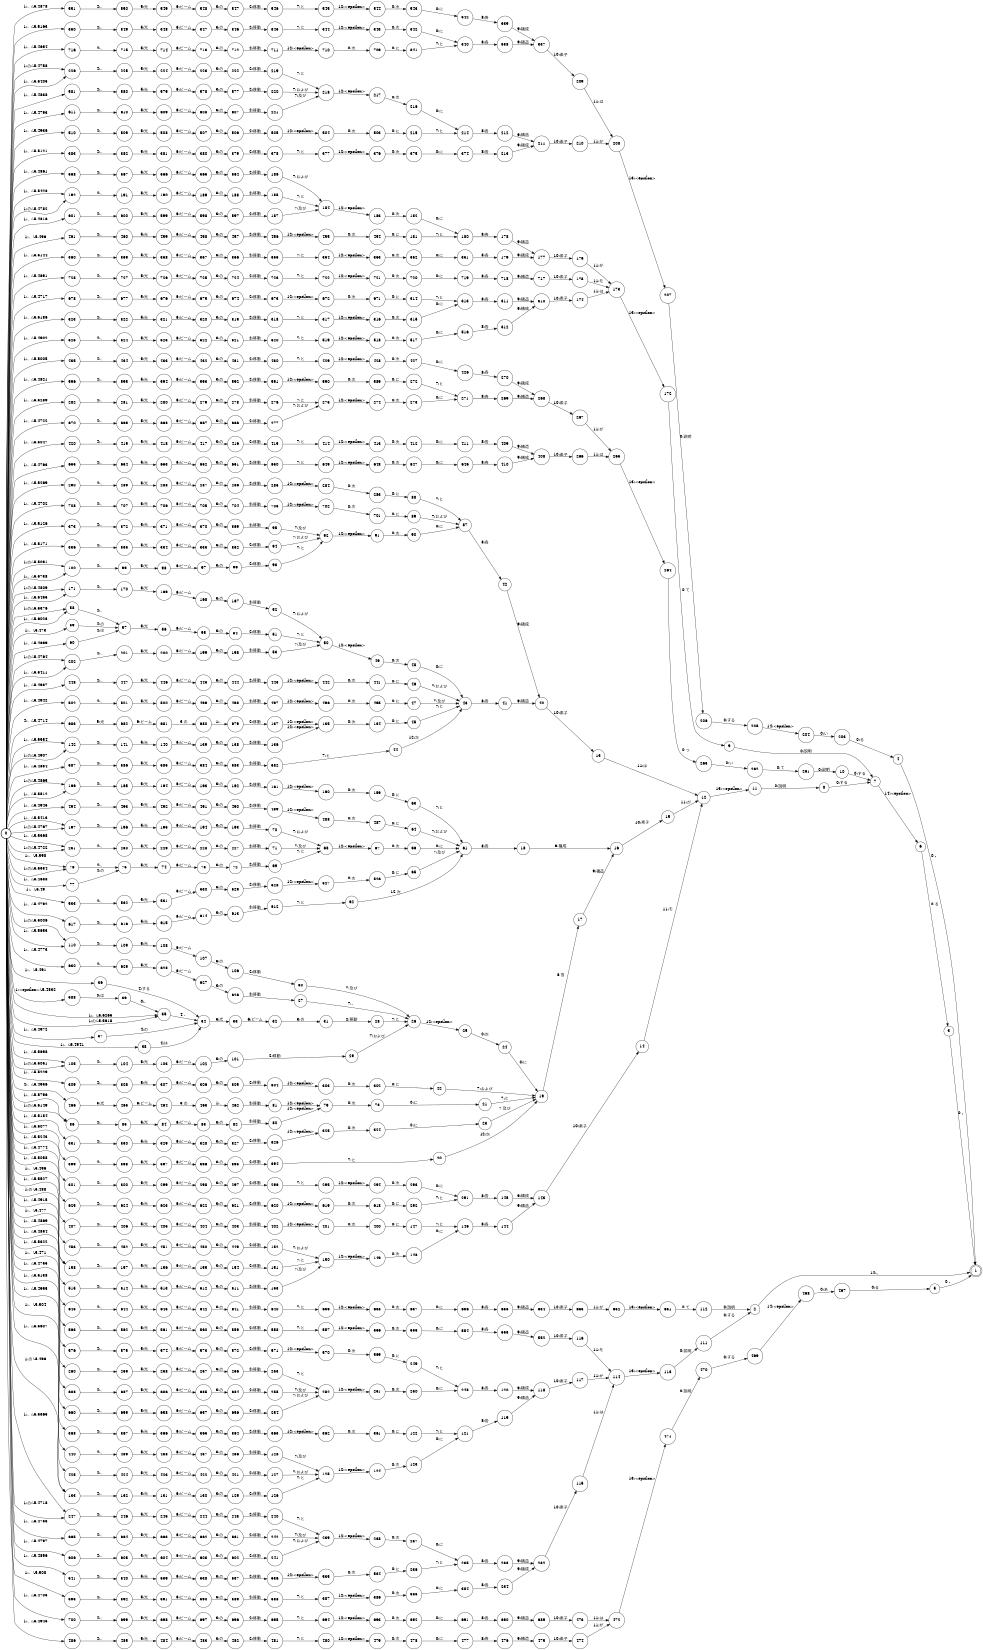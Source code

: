 digraph FST {
rankdir = LR;
size = "8.5,11";
label = "";
center = 1;
orientation = Portrait;
ranksep = "0.4";
nodesep = "0.25";
0 [label = "0", shape = circle, style = bold, fontsize = 14]
	0 -> 35 [label = "1:、/-5.6265", fontsize = 14];
	0 -> 58 [label = "1:、/-5.6023", fontsize = 14];
	0 -> 76 [label = "1:、/-5.598", fontsize = 14];
	0 -> 86 [label = "1:、/-5.5796", fontsize = 14];
	0 -> 100 [label = "1:、/-5.5738", fontsize = 14];
	0 -> 105 [label = "1:、/-5.5698", fontsize = 14];
	0 -> 110 [label = "1:、/-5.5653", fontsize = 14];
	0 -> 35 [label = "1:の/-5.5618", fontsize = 14];
	0 -> 133 [label = "1:、/-5.5607", fontsize = 14];
	0 -> 142 [label = "1:、/-5.5554", fontsize = 14];
	0 -> 158 [label = "1:、/-5.5527", fontsize = 14];
	0 -> 166 [label = "1:、/-5.5512", fontsize = 14];
	0 -> 171 [label = "1:、/-5.5455", fontsize = 14];
	0 -> 192 [label = "1:、/-5.5428", fontsize = 14];
	0 -> 197 [label = "1:、/-5.5413", fontsize = 14];
	0 -> 202 [label = "1:、/-5.5411", fontsize = 14];
	0 -> 226 [label = "1:、/-5.5405", fontsize = 14];
	0 -> 58 [label = "1:の/-5.5376", fontsize = 14];
	0 -> 231 [label = "1:、/-5.5368", fontsize = 14];
	0 -> 247 [label = "1:、/-5.5365", fontsize = 14];
	0 -> 76 [label = "1:の/-5.5334", fontsize = 14];
	0 -> 260 [label = "1:、/-5.5322", fontsize = 14];
	0 -> 282 [label = "1:、/-5.5289", fontsize = 14];
	0 -> 290 [label = "1:、/-5.5269", fontsize = 14];
	0 -> 301 [label = "1:、/-5.5243", fontsize = 14];
	0 -> 309 [label = "1:、/-5.5229", fontsize = 14];
	0 -> 323 [label = "1:、/-5.5186", fontsize = 14];
	0 -> 331 [label = "1:、/-5.5184", fontsize = 14];
	0 -> 336 [label = "1:、/-5.5171", fontsize = 14];
	0 -> 350 [label = "1:、/-5.5163", fontsize = 14];
	0 -> 86 [label = "1:の/-5.5149", fontsize = 14];
	0 -> 360 [label = "1:、/-5.5144", fontsize = 14];
	0 -> 368 [label = "1:、/-5.5138", fontsize = 14];
	0 -> 373 [label = "1:、/-5.5126", fontsize = 14];
	0 -> 383 [label = "1:、/-5.5121", fontsize = 14];
	0 -> 100 [label = "1:の/-5.5091", fontsize = 14];
	0 -> 393 [label = "1:、/-5.508", fontsize = 14];
	0 -> 399 [label = "1:、/-5.5077", fontsize = 14];
	0 -> 407 [label = "1:、/-5.5058", fontsize = 14];
	0 -> 105 [label = "1:の/-5.5051", fontsize = 14];
	0 -> 420 [label = "1:、/-5.5047", fontsize = 14];
	0 -> 425 [label = "1:、/-5.504", fontsize = 14];
	0 -> 110 [label = "1:の/-5.5006", fontsize = 14];
	0 -> 435 [label = "1:、/-5.5005", fontsize = 14];
	0 -> 440 [label = "1:、/-5.4995", fontsize = 14];
	0 -> 448 [label = "1:、/-5.4987", fontsize = 14];
	0 -> 37 [label = "1:、/-5.4972", fontsize = 14];
	0 -> 453 [label = "1:、/-5.496", fontsize = 14];
	0 -> 133 [label = "1:の/-5.496", fontsize = 14];
	0 -> 461 [label = "1:、/-5.496", fontsize = 14];
	0 -> 466 [label = "4:、/-5.4956", fontsize = 14];
	0 -> 486 [label = "1:、/-5.4945", fontsize = 14];
	0 -> 494 [label = "1:、/-5.4945", fontsize = 14];
	0 -> 502 [label = "1:、/-5.4942", fontsize = 14];
	0 -> 38 [label = "1:、/-5.4941", fontsize = 14];
	0 -> 510 [label = "1:、/-5.4936", fontsize = 14];
	0 -> 515 [label = "1:、/-5.4915", fontsize = 14];
	0 -> 36 [label = "1:、/-5.491", fontsize = 14];
	0 -> 142 [label = "1:の/-5.4907", fontsize = 14];
	0 -> 525 [label = "1:、/-5.4902", fontsize = 14];
	0 -> 533 [label = "1:、/-5.49", fontsize = 14];
	0 -> 541 [label = "1:、/-5.4896", fontsize = 14];
	0 -> 158 [label = "1:の/-5.488", fontsize = 14];
	0 -> 551 [label = "1:、/-5.4878", fontsize = 14];
	0 -> 563 [label = "1:、/-5.4869", fontsize = 14];
	0 -> 166 [label = "1:の/-5.4865", fontsize = 14];
	0 -> 568 [label = "1:、/-5.4861", fontsize = 14];
	0 -> 576 [label = "1:、/-5.4854", fontsize = 14];
	0 -> 581 [label = "1:、/-5.4838", fontsize = 14];
	0 -> 587 [label = "1:、/-5.4834", fontsize = 14];
	0 -> 588 [label = "1:<epsilon>/-5.4832", fontsize = 14];
	0 -> 596 [label = "1:、/-5.4821", fontsize = 14];
	0 -> 601 [label = "1:、/-5.4816", fontsize = 14];
	0 -> 171 [label = "1:の/-5.4809", fontsize = 14];
	0 -> 606 [label = "1:、/-5.4797", fontsize = 14];
	0 -> 611 [label = "1:、/-5.4793", fontsize = 14];
	0 -> 617 [label = "1:、/-5.4792", fontsize = 14];
	0 -> 192 [label = "1:の/-5.4782", fontsize = 14];
	0 -> 625 [label = "1:、/-5.4774", fontsize = 14];
	0 -> 630 [label = "1:、/-5.4773", fontsize = 14];
	0 -> 645 [label = "1:、/-5.477", fontsize = 14];
	0 -> 197 [label = "1:の/-5.4767", fontsize = 14];
	0 -> 202 [label = "1:の/-5.4764", fontsize = 14];
	0 -> 655 [label = "1:、/-5.4763", fontsize = 14];
	0 -> 226 [label = "1:の/-5.4758", fontsize = 14];
	0 -> 660 [label = "1:、/-5.4755", fontsize = 14];
	0 -> 665 [label = "1:、/-5.4753", fontsize = 14];
	0 -> 59 [label = "1:、/-5.473", fontsize = 14];
	0 -> 670 [label = "1:、/-5.4722", fontsize = 14];
	0 -> 231 [label = "1:の/-5.4722", fontsize = 14];
	0 -> 247 [label = "1:の/-5.4718", fontsize = 14];
	0 -> 678 [label = "1:、/-5.4717", fontsize = 14];
	0 -> 683 [label = "4:、/-5.4714", fontsize = 14];
	0 -> 688 [label = "1:、/-5.471", fontsize = 14];
	0 -> 700 [label = "1:、/-5.4703", fontsize = 14];
	0 -> 708 [label = "1:、/-5.4702", fontsize = 14];
	0 -> 60 [label = "1:、/-5.4699", fontsize = 14];
	0 -> 716 [label = "1:、/-5.4694", fontsize = 14];
	0 -> 728 [label = "1:、/-5.4691", fontsize = 14];
	0 -> 77 [label = "1:、/-5.4688", fontsize = 14];
1 [label = "1", shape = doublecircle, style = solid, fontsize = 14]
2 [label = "2", shape = circle, style = solid, fontsize = 14]
	2 -> 1 [label = "14:。", fontsize = 14];
3 [label = "3", shape = circle, style = solid, fontsize = 14]
	3 -> 1 [label = "0:。", fontsize = 14];
4 [label = "4", shape = circle, style = solid, fontsize = 14]
	4 -> 1 [label = "0:。", fontsize = 14];
5 [label = "5", shape = circle, style = solid, fontsize = 14]
	5 -> 1 [label = "0:。", fontsize = 14];
6 [label = "6", shape = circle, style = solid, fontsize = 14]
	6 -> 3 [label = "0:る", fontsize = 14];
7 [label = "7", shape = circle, style = solid, fontsize = 14]
	7 -> 6 [label = "14:<epsilon>", fontsize = 14];
8 [label = "8", shape = circle, style = solid, fontsize = 14]
	8 -> 7 [label = "0:する", fontsize = 14];
9 [label = "9", shape = circle, style = solid, fontsize = 14]
	9 -> 7 [label = "0:説明", fontsize = 14];
10 [label = "10", shape = circle, style = solid, fontsize = 14]
	10 -> 7 [label = "0:する", fontsize = 14];
11 [label = "11", shape = circle, style = solid, fontsize = 14]
	11 -> 8 [label = "0:説明", fontsize = 14];
12 [label = "12", shape = circle, style = solid, fontsize = 14]
	12 -> 11 [label = "13:<epsilon>", fontsize = 14];
13 [label = "13", shape = circle, style = solid, fontsize = 14]
	13 -> 12 [label = "11:は", fontsize = 14];
14 [label = "14", shape = circle, style = solid, fontsize = 14]
	14 -> 12 [label = "11:を", fontsize = 14];
15 [label = "15", shape = circle, style = solid, fontsize = 14]
	15 -> 12 [label = "11:が", fontsize = 14];
16 [label = "16", shape = circle, style = solid, fontsize = 14]
	16 -> 15 [label = "10:素子", fontsize = 14];
17 [label = "17", shape = circle, style = solid, fontsize = 14]
	17 -> 16 [label = "9:構造", fontsize = 14];
18 [label = "18", shape = circle, style = solid, fontsize = 14]
	18 -> 16 [label = "9:構成", fontsize = 14];
19 [label = "19", shape = circle, style = solid, fontsize = 14]
	19 -> 17 [label = "8:各", fontsize = 14];
20 [label = "20", shape = circle, style = solid, fontsize = 14]
	20 -> 19 [label = "12:次", fontsize = 14];
21 [label = "21", shape = circle, style = solid, fontsize = 14]
	21 -> 19 [label = "7:と", fontsize = 14];
22 [label = "22", shape = circle, style = solid, fontsize = 14]
	22 -> 19 [label = "7:および", fontsize = 14];
23 [label = "23", shape = circle, style = solid, fontsize = 14]
	23 -> 19 [label = "7:及び", fontsize = 14];
24 [label = "24", shape = circle, style = solid, fontsize = 14]
	24 -> 19 [label = "0:に", fontsize = 14];
25 [label = "25", shape = circle, style = solid, fontsize = 14]
	25 -> 24 [label = "0:次", fontsize = 14];
26 [label = "26", shape = circle, style = solid, fontsize = 14]
	26 -> 25 [label = "12:<epsilon>", fontsize = 14];
27 [label = "27", shape = circle, style = solid, fontsize = 14]
	27 -> 26 [label = "7:、", fontsize = 14];
28 [label = "28", shape = circle, style = solid, fontsize = 14]
	28 -> 26 [label = "7:と", fontsize = 14];
29 [label = "29", shape = circle, style = solid, fontsize = 14]
	29 -> 26 [label = "7:および", fontsize = 14];
30 [label = "30", shape = circle, style = solid, fontsize = 14]
	30 -> 26 [label = "7:及び", fontsize = 14];
31 [label = "31", shape = circle, style = solid, fontsize = 14]
	31 -> 28 [label = "2:移動", fontsize = 14];
32 [label = "32", shape = circle, style = solid, fontsize = 14]
	32 -> 31 [label = "3:の", fontsize = 14];
33 [label = "33", shape = circle, style = solid, fontsize = 14]
	33 -> 32 [label = "6:ビーム", fontsize = 14];
34 [label = "34", shape = circle, style = solid, fontsize = 14]
	34 -> 33 [label = "5:光", fontsize = 14];
35 [label = "35", shape = circle, style = solid, fontsize = 14]
	35 -> 34 [label = "4:、", fontsize = 14];
36 [label = "36", shape = circle, style = solid, fontsize = 14]
	36 -> 34 [label = "4:する", fontsize = 14];
37 [label = "37", shape = circle, style = solid, fontsize = 14]
	37 -> 34 [label = "4:の", fontsize = 14];
38 [label = "38", shape = circle, style = solid, fontsize = 14]
	38 -> 34 [label = "4:は", fontsize = 14];
39 [label = "39", shape = circle, style = solid, fontsize = 14]
	39 -> 35 [label = "0:、", fontsize = 14];
40 [label = "40", shape = circle, style = solid, fontsize = 14]
	40 -> 13 [label = "10:素子", fontsize = 14];
41 [label = "41", shape = circle, style = solid, fontsize = 14]
	41 -> 40 [label = "9:構造", fontsize = 14];
42 [label = "42", shape = circle, style = solid, fontsize = 14]
	42 -> 40 [label = "9:構成", fontsize = 14];
43 [label = "43", shape = circle, style = solid, fontsize = 14]
	43 -> 41 [label = "8:各", fontsize = 14];
44 [label = "44", shape = circle, style = solid, fontsize = 14]
	44 -> 43 [label = "12:次", fontsize = 14];
45 [label = "45", shape = circle, style = solid, fontsize = 14]
	45 -> 43 [label = "7:と", fontsize = 14];
46 [label = "46", shape = circle, style = solid, fontsize = 14]
	46 -> 43 [label = "7:および", fontsize = 14];
47 [label = "47", shape = circle, style = solid, fontsize = 14]
	47 -> 43 [label = "7:及び", fontsize = 14];
48 [label = "48", shape = circle, style = solid, fontsize = 14]
	48 -> 43 [label = "0:に", fontsize = 14];
49 [label = "49", shape = circle, style = solid, fontsize = 14]
	49 -> 48 [label = "0:次", fontsize = 14];
50 [label = "50", shape = circle, style = solid, fontsize = 14]
	50 -> 49 [label = "12:<epsilon>", fontsize = 14];
51 [label = "51", shape = circle, style = solid, fontsize = 14]
	51 -> 50 [label = "7:と", fontsize = 14];
52 [label = "52", shape = circle, style = solid, fontsize = 14]
	52 -> 50 [label = "7:および", fontsize = 14];
53 [label = "53", shape = circle, style = solid, fontsize = 14]
	53 -> 50 [label = "7:及び", fontsize = 14];
54 [label = "54", shape = circle, style = solid, fontsize = 14]
	54 -> 51 [label = "2:移動", fontsize = 14];
55 [label = "55", shape = circle, style = solid, fontsize = 14]
	55 -> 54 [label = "3:の", fontsize = 14];
56 [label = "56", shape = circle, style = solid, fontsize = 14]
	56 -> 55 [label = "6:ビーム", fontsize = 14];
57 [label = "57", shape = circle, style = solid, fontsize = 14]
	57 -> 56 [label = "5:光", fontsize = 14];
58 [label = "58", shape = circle, style = solid, fontsize = 14]
	58 -> 57 [label = "4:、", fontsize = 14];
59 [label = "59", shape = circle, style = solid, fontsize = 14]
	59 -> 57 [label = "4:の", fontsize = 14];
60 [label = "60", shape = circle, style = solid, fontsize = 14]
	60 -> 57 [label = "4:は", fontsize = 14];
61 [label = "61", shape = circle, style = solid, fontsize = 14]
	61 -> 18 [label = "8:各", fontsize = 14];
62 [label = "62", shape = circle, style = solid, fontsize = 14]
	62 -> 61 [label = "12:次", fontsize = 14];
63 [label = "63", shape = circle, style = solid, fontsize = 14]
	63 -> 61 [label = "7:と", fontsize = 14];
64 [label = "64", shape = circle, style = solid, fontsize = 14]
	64 -> 61 [label = "7:および", fontsize = 14];
65 [label = "65", shape = circle, style = solid, fontsize = 14]
	65 -> 61 [label = "7:及び", fontsize = 14];
66 [label = "66", shape = circle, style = solid, fontsize = 14]
	66 -> 61 [label = "0:に", fontsize = 14];
67 [label = "67", shape = circle, style = solid, fontsize = 14]
	67 -> 66 [label = "0:次", fontsize = 14];
68 [label = "68", shape = circle, style = solid, fontsize = 14]
	68 -> 67 [label = "12:<epsilon>", fontsize = 14];
69 [label = "69", shape = circle, style = solid, fontsize = 14]
	69 -> 68 [label = "7:と", fontsize = 14];
70 [label = "70", shape = circle, style = solid, fontsize = 14]
	70 -> 68 [label = "7:および", fontsize = 14];
71 [label = "71", shape = circle, style = solid, fontsize = 14]
	71 -> 68 [label = "7:及び", fontsize = 14];
72 [label = "72", shape = circle, style = solid, fontsize = 14]
	72 -> 69 [label = "2:移動", fontsize = 14];
73 [label = "73", shape = circle, style = solid, fontsize = 14]
	73 -> 72 [label = "3:の", fontsize = 14];
74 [label = "74", shape = circle, style = solid, fontsize = 14]
	74 -> 73 [label = "6:ビーム", fontsize = 14];
75 [label = "75", shape = circle, style = solid, fontsize = 14]
	75 -> 74 [label = "5:光", fontsize = 14];
76 [label = "76", shape = circle, style = solid, fontsize = 14]
	76 -> 75 [label = "4:、", fontsize = 14];
77 [label = "77", shape = circle, style = solid, fontsize = 14]
	77 -> 75 [label = "4:の", fontsize = 14];
78 [label = "78", shape = circle, style = solid, fontsize = 14]
	78 -> 21 [label = "0:に", fontsize = 14];
79 [label = "79", shape = circle, style = solid, fontsize = 14]
	79 -> 78 [label = "0:次", fontsize = 14];
80 [label = "80", shape = circle, style = solid, fontsize = 14]
	80 -> 79 [label = "12:<epsilon>", fontsize = 14];
81 [label = "81", shape = circle, style = solid, fontsize = 14]
	81 -> 79 [label = "12:<epsilon>", fontsize = 14];
82 [label = "82", shape = circle, style = solid, fontsize = 14]
	82 -> 80 [label = "2:移動", fontsize = 14];
83 [label = "83", shape = circle, style = solid, fontsize = 14]
	83 -> 82 [label = "3:の", fontsize = 14];
84 [label = "84", shape = circle, style = solid, fontsize = 14]
	84 -> 83 [label = "6:ビーム", fontsize = 14];
85 [label = "85", shape = circle, style = solid, fontsize = 14]
	85 -> 84 [label = "5:光", fontsize = 14];
86 [label = "86", shape = circle, style = solid, fontsize = 14]
	86 -> 85 [label = "4:、", fontsize = 14];
87 [label = "87", shape = circle, style = solid, fontsize = 14]
	87 -> 42 [label = "8:各", fontsize = 14];
88 [label = "88", shape = circle, style = solid, fontsize = 14]
	88 -> 87 [label = "7:と", fontsize = 14];
89 [label = "89", shape = circle, style = solid, fontsize = 14]
	89 -> 87 [label = "7:および", fontsize = 14];
90 [label = "90", shape = circle, style = solid, fontsize = 14]
	90 -> 87 [label = "0:に", fontsize = 14];
91 [label = "91", shape = circle, style = solid, fontsize = 14]
	91 -> 90 [label = "0:次", fontsize = 14];
92 [label = "92", shape = circle, style = solid, fontsize = 14]
	92 -> 91 [label = "12:<epsilon>", fontsize = 14];
93 [label = "93", shape = circle, style = solid, fontsize = 14]
	93 -> 92 [label = "7:と", fontsize = 14];
94 [label = "94", shape = circle, style = solid, fontsize = 14]
	94 -> 92 [label = "7:および", fontsize = 14];
95 [label = "95", shape = circle, style = solid, fontsize = 14]
	95 -> 92 [label = "7:及び", fontsize = 14];
96 [label = "96", shape = circle, style = solid, fontsize = 14]
	96 -> 93 [label = "2:移動", fontsize = 14];
97 [label = "97", shape = circle, style = solid, fontsize = 14]
	97 -> 96 [label = "3:の", fontsize = 14];
98 [label = "98", shape = circle, style = solid, fontsize = 14]
	98 -> 97 [label = "6:ビーム", fontsize = 14];
99 [label = "99", shape = circle, style = solid, fontsize = 14]
	99 -> 98 [label = "5:光", fontsize = 14];
100 [label = "100", shape = circle, style = solid, fontsize = 14]
	100 -> 99 [label = "4:、", fontsize = 14];
101 [label = "101", shape = circle, style = solid, fontsize = 14]
	101 -> 29 [label = "2:移動", fontsize = 14];
102 [label = "102", shape = circle, style = solid, fontsize = 14]
	102 -> 101 [label = "3:の", fontsize = 14];
103 [label = "103", shape = circle, style = solid, fontsize = 14]
	103 -> 102 [label = "6:ビーム", fontsize = 14];
104 [label = "104", shape = circle, style = solid, fontsize = 14]
	104 -> 103 [label = "5:光", fontsize = 14];
105 [label = "105", shape = circle, style = solid, fontsize = 14]
	105 -> 104 [label = "4:、", fontsize = 14];
106 [label = "106", shape = circle, style = solid, fontsize = 14]
	106 -> 30 [label = "2:移動", fontsize = 14];
107 [label = "107", shape = circle, style = solid, fontsize = 14]
	107 -> 106 [label = "3:の", fontsize = 14];
108 [label = "108", shape = circle, style = solid, fontsize = 14]
	108 -> 107 [label = "6:ビーム", fontsize = 14];
109 [label = "109", shape = circle, style = solid, fontsize = 14]
	109 -> 108 [label = "5:光", fontsize = 14];
110 [label = "110", shape = circle, style = solid, fontsize = 14]
	110 -> 109 [label = "4:、", fontsize = 14];
111 [label = "111", shape = circle, style = solid, fontsize = 14]
	111 -> 2 [label = "0:する", fontsize = 14];
112 [label = "112", shape = circle, style = solid, fontsize = 14]
	112 -> 2 [label = "0:説明", fontsize = 14];
113 [label = "113", shape = circle, style = solid, fontsize = 14]
	113 -> 111 [label = "0:説明", fontsize = 14];
114 [label = "114", shape = circle, style = solid, fontsize = 14]
	114 -> 113 [label = "13:<epsilon>", fontsize = 14];
115 [label = "115", shape = circle, style = solid, fontsize = 14]
	115 -> 114 [label = "11:は", fontsize = 14];
116 [label = "116", shape = circle, style = solid, fontsize = 14]
	116 -> 114 [label = "11:を", fontsize = 14];
117 [label = "117", shape = circle, style = solid, fontsize = 14]
	117 -> 114 [label = "11:が", fontsize = 14];
118 [label = "118", shape = circle, style = solid, fontsize = 14]
	118 -> 117 [label = "10:素子", fontsize = 14];
119 [label = "119", shape = circle, style = solid, fontsize = 14]
	119 -> 118 [label = "9:構造", fontsize = 14];
120 [label = "120", shape = circle, style = solid, fontsize = 14]
	120 -> 118 [label = "9:構成", fontsize = 14];
121 [label = "121", shape = circle, style = solid, fontsize = 14]
	121 -> 119 [label = "8:各", fontsize = 14];
122 [label = "122", shape = circle, style = solid, fontsize = 14]
	122 -> 121 [label = "7:と", fontsize = 14];
123 [label = "123", shape = circle, style = solid, fontsize = 14]
	123 -> 121 [label = "0:に", fontsize = 14];
124 [label = "124", shape = circle, style = solid, fontsize = 14]
	124 -> 123 [label = "0:次", fontsize = 14];
125 [label = "125", shape = circle, style = solid, fontsize = 14]
	125 -> 124 [label = "12:<epsilon>", fontsize = 14];
126 [label = "126", shape = circle, style = solid, fontsize = 14]
	126 -> 125 [label = "7:と", fontsize = 14];
127 [label = "127", shape = circle, style = solid, fontsize = 14]
	127 -> 125 [label = "7:および", fontsize = 14];
128 [label = "128", shape = circle, style = solid, fontsize = 14]
	128 -> 125 [label = "7:及び", fontsize = 14];
129 [label = "129", shape = circle, style = solid, fontsize = 14]
	129 -> 126 [label = "2:移動", fontsize = 14];
130 [label = "130", shape = circle, style = solid, fontsize = 14]
	130 -> 129 [label = "3:の", fontsize = 14];
131 [label = "131", shape = circle, style = solid, fontsize = 14]
	131 -> 130 [label = "6:ビーム", fontsize = 14];
132 [label = "132", shape = circle, style = solid, fontsize = 14]
	132 -> 131 [label = "5:光", fontsize = 14];
133 [label = "133", shape = circle, style = solid, fontsize = 14]
	133 -> 132 [label = "4:、", fontsize = 14];
134 [label = "134", shape = circle, style = solid, fontsize = 14]
	134 -> 45 [label = "0:に", fontsize = 14];
135 [label = "135", shape = circle, style = solid, fontsize = 14]
	135 -> 134 [label = "0:次", fontsize = 14];
136 [label = "136", shape = circle, style = solid, fontsize = 14]
	136 -> 135 [label = "12:<epsilon>", fontsize = 14];
137 [label = "137", shape = circle, style = solid, fontsize = 14]
	137 -> 135 [label = "12:<epsilon>", fontsize = 14];
138 [label = "138", shape = circle, style = solid, fontsize = 14]
	138 -> 136 [label = "2:移動", fontsize = 14];
139 [label = "139", shape = circle, style = solid, fontsize = 14]
	139 -> 138 [label = "3:の", fontsize = 14];
140 [label = "140", shape = circle, style = solid, fontsize = 14]
	140 -> 139 [label = "6:ビーム", fontsize = 14];
141 [label = "141", shape = circle, style = solid, fontsize = 14]
	141 -> 140 [label = "5:光", fontsize = 14];
142 [label = "142", shape = circle, style = solid, fontsize = 14]
	142 -> 141 [label = "4:、", fontsize = 14];
143 [label = "143", shape = circle, style = solid, fontsize = 14]
	143 -> 14 [label = "10:素子", fontsize = 14];
144 [label = "144", shape = circle, style = solid, fontsize = 14]
	144 -> 143 [label = "9:構造", fontsize = 14];
145 [label = "145", shape = circle, style = solid, fontsize = 14]
	145 -> 143 [label = "9:構成", fontsize = 14];
146 [label = "146", shape = circle, style = solid, fontsize = 14]
	146 -> 144 [label = "8:各", fontsize = 14];
147 [label = "147", shape = circle, style = solid, fontsize = 14]
	147 -> 146 [label = "7:と", fontsize = 14];
148 [label = "148", shape = circle, style = solid, fontsize = 14]
	148 -> 146 [label = "0:に", fontsize = 14];
149 [label = "149", shape = circle, style = solid, fontsize = 14]
	149 -> 148 [label = "0:次", fontsize = 14];
150 [label = "150", shape = circle, style = solid, fontsize = 14]
	150 -> 149 [label = "12:<epsilon>", fontsize = 14];
151 [label = "151", shape = circle, style = solid, fontsize = 14]
	151 -> 150 [label = "7:と", fontsize = 14];
152 [label = "152", shape = circle, style = solid, fontsize = 14]
	152 -> 150 [label = "7:および", fontsize = 14];
153 [label = "153", shape = circle, style = solid, fontsize = 14]
	153 -> 150 [label = "7:及び", fontsize = 14];
154 [label = "154", shape = circle, style = solid, fontsize = 14]
	154 -> 151 [label = "2:移動", fontsize = 14];
155 [label = "155", shape = circle, style = solid, fontsize = 14]
	155 -> 154 [label = "3:の", fontsize = 14];
156 [label = "156", shape = circle, style = solid, fontsize = 14]
	156 -> 155 [label = "6:ビーム", fontsize = 14];
157 [label = "157", shape = circle, style = solid, fontsize = 14]
	157 -> 156 [label = "5:光", fontsize = 14];
158 [label = "158", shape = circle, style = solid, fontsize = 14]
	158 -> 157 [label = "4:、", fontsize = 14];
159 [label = "159", shape = circle, style = solid, fontsize = 14]
	159 -> 63 [label = "0:に", fontsize = 14];
160 [label = "160", shape = circle, style = solid, fontsize = 14]
	160 -> 159 [label = "0:次", fontsize = 14];
161 [label = "161", shape = circle, style = solid, fontsize = 14]
	161 -> 160 [label = "12:<epsilon>", fontsize = 14];
162 [label = "162", shape = circle, style = solid, fontsize = 14]
	162 -> 161 [label = "2:移動", fontsize = 14];
163 [label = "163", shape = circle, style = solid, fontsize = 14]
	163 -> 162 [label = "3:の", fontsize = 14];
164 [label = "164", shape = circle, style = solid, fontsize = 14]
	164 -> 163 [label = "6:ビーム", fontsize = 14];
165 [label = "165", shape = circle, style = solid, fontsize = 14]
	165 -> 164 [label = "5:光", fontsize = 14];
166 [label = "166", shape = circle, style = solid, fontsize = 14]
	166 -> 165 [label = "4:、", fontsize = 14];
167 [label = "167", shape = circle, style = solid, fontsize = 14]
	167 -> 52 [label = "2:移動", fontsize = 14];
168 [label = "168", shape = circle, style = solid, fontsize = 14]
	168 -> 167 [label = "3:の", fontsize = 14];
169 [label = "169", shape = circle, style = solid, fontsize = 14]
	169 -> 168 [label = "6:ビーム", fontsize = 14];
170 [label = "170", shape = circle, style = solid, fontsize = 14]
	170 -> 169 [label = "5:光", fontsize = 14];
171 [label = "171", shape = circle, style = solid, fontsize = 14]
	171 -> 170 [label = "4:、", fontsize = 14];
172 [label = "172", shape = circle, style = solid, fontsize = 14]
	172 -> 9 [label = "0:て", fontsize = 14];
173 [label = "173", shape = circle, style = solid, fontsize = 14]
	173 -> 172 [label = "13:<epsilon>", fontsize = 14];
174 [label = "174", shape = circle, style = solid, fontsize = 14]
	174 -> 173 [label = "11:は", fontsize = 14];
175 [label = "175", shape = circle, style = solid, fontsize = 14]
	175 -> 173 [label = "11:を", fontsize = 14];
176 [label = "176", shape = circle, style = solid, fontsize = 14]
	176 -> 173 [label = "11:が", fontsize = 14];
177 [label = "177", shape = circle, style = solid, fontsize = 14]
	177 -> 176 [label = "10:素子", fontsize = 14];
178 [label = "178", shape = circle, style = solid, fontsize = 14]
	178 -> 177 [label = "9:構造", fontsize = 14];
179 [label = "179", shape = circle, style = solid, fontsize = 14]
	179 -> 177 [label = "9:構成", fontsize = 14];
180 [label = "180", shape = circle, style = solid, fontsize = 14]
	180 -> 178 [label = "8:各", fontsize = 14];
181 [label = "181", shape = circle, style = solid, fontsize = 14]
	181 -> 180 [label = "7:と", fontsize = 14];
182 [label = "182", shape = circle, style = solid, fontsize = 14]
	182 -> 180 [label = "0:に", fontsize = 14];
183 [label = "183", shape = circle, style = solid, fontsize = 14]
	183 -> 182 [label = "0:次", fontsize = 14];
184 [label = "184", shape = circle, style = solid, fontsize = 14]
	184 -> 183 [label = "12:<epsilon>", fontsize = 14];
185 [label = "185", shape = circle, style = solid, fontsize = 14]
	185 -> 184 [label = "7:と", fontsize = 14];
186 [label = "186", shape = circle, style = solid, fontsize = 14]
	186 -> 184 [label = "7:および", fontsize = 14];
187 [label = "187", shape = circle, style = solid, fontsize = 14]
	187 -> 184 [label = "7:及び", fontsize = 14];
188 [label = "188", shape = circle, style = solid, fontsize = 14]
	188 -> 185 [label = "2:移動", fontsize = 14];
189 [label = "189", shape = circle, style = solid, fontsize = 14]
	189 -> 188 [label = "3:の", fontsize = 14];
190 [label = "190", shape = circle, style = solid, fontsize = 14]
	190 -> 189 [label = "6:ビーム", fontsize = 14];
191 [label = "191", shape = circle, style = solid, fontsize = 14]
	191 -> 190 [label = "5:光", fontsize = 14];
192 [label = "192", shape = circle, style = solid, fontsize = 14]
	192 -> 191 [label = "4:、", fontsize = 14];
193 [label = "193", shape = circle, style = solid, fontsize = 14]
	193 -> 70 [label = "2:移動", fontsize = 14];
194 [label = "194", shape = circle, style = solid, fontsize = 14]
	194 -> 193 [label = "3:の", fontsize = 14];
195 [label = "195", shape = circle, style = solid, fontsize = 14]
	195 -> 194 [label = "6:ビーム", fontsize = 14];
196 [label = "196", shape = circle, style = solid, fontsize = 14]
	196 -> 195 [label = "5:光", fontsize = 14];
197 [label = "197", shape = circle, style = solid, fontsize = 14]
	197 -> 196 [label = "4:、", fontsize = 14];
198 [label = "198", shape = circle, style = solid, fontsize = 14]
	198 -> 53 [label = "2:移動", fontsize = 14];
199 [label = "199", shape = circle, style = solid, fontsize = 14]
	199 -> 198 [label = "3:の", fontsize = 14];
200 [label = "200", shape = circle, style = solid, fontsize = 14]
	200 -> 199 [label = "6:ビーム", fontsize = 14];
201 [label = "201", shape = circle, style = solid, fontsize = 14]
	201 -> 200 [label = "5:光", fontsize = 14];
202 [label = "202", shape = circle, style = solid, fontsize = 14]
	202 -> 201 [label = "4:、", fontsize = 14];
203 [label = "203", shape = circle, style = solid, fontsize = 14]
	203 -> 4 [label = "0:る", fontsize = 14];
204 [label = "204", shape = circle, style = solid, fontsize = 14]
	204 -> 203 [label = "0:い", fontsize = 14];
205 [label = "205", shape = circle, style = solid, fontsize = 14]
	205 -> 204 [label = "14:<epsilon>", fontsize = 14];
206 [label = "206", shape = circle, style = solid, fontsize = 14]
	206 -> 205 [label = "0:する", fontsize = 14];
207 [label = "207", shape = circle, style = solid, fontsize = 14]
	207 -> 206 [label = "0:説明", fontsize = 14];
208 [label = "208", shape = circle, style = solid, fontsize = 14]
	208 -> 207 [label = "13:<epsilon>", fontsize = 14];
209 [label = "209", shape = circle, style = solid, fontsize = 14]
	209 -> 208 [label = "11:は", fontsize = 14];
210 [label = "210", shape = circle, style = solid, fontsize = 14]
	210 -> 208 [label = "11:が", fontsize = 14];
211 [label = "211", shape = circle, style = solid, fontsize = 14]
	211 -> 210 [label = "10:素子", fontsize = 14];
212 [label = "212", shape = circle, style = solid, fontsize = 14]
	212 -> 211 [label = "9:構造", fontsize = 14];
213 [label = "213", shape = circle, style = solid, fontsize = 14]
	213 -> 211 [label = "9:構成", fontsize = 14];
214 [label = "214", shape = circle, style = solid, fontsize = 14]
	214 -> 212 [label = "8:各", fontsize = 14];
215 [label = "215", shape = circle, style = solid, fontsize = 14]
	215 -> 214 [label = "7:と", fontsize = 14];
216 [label = "216", shape = circle, style = solid, fontsize = 14]
	216 -> 214 [label = "0:に", fontsize = 14];
217 [label = "217", shape = circle, style = solid, fontsize = 14]
	217 -> 216 [label = "0:次", fontsize = 14];
218 [label = "218", shape = circle, style = solid, fontsize = 14]
	218 -> 217 [label = "12:<epsilon>", fontsize = 14];
219 [label = "219", shape = circle, style = solid, fontsize = 14]
	219 -> 218 [label = "7:と", fontsize = 14];
220 [label = "220", shape = circle, style = solid, fontsize = 14]
	220 -> 218 [label = "7:および", fontsize = 14];
221 [label = "221", shape = circle, style = solid, fontsize = 14]
	221 -> 218 [label = "7:及び", fontsize = 14];
222 [label = "222", shape = circle, style = solid, fontsize = 14]
	222 -> 219 [label = "2:移動", fontsize = 14];
223 [label = "223", shape = circle, style = solid, fontsize = 14]
	223 -> 222 [label = "3:の", fontsize = 14];
224 [label = "224", shape = circle, style = solid, fontsize = 14]
	224 -> 223 [label = "6:ビーム", fontsize = 14];
225 [label = "225", shape = circle, style = solid, fontsize = 14]
	225 -> 224 [label = "5:光", fontsize = 14];
226 [label = "226", shape = circle, style = solid, fontsize = 14]
	226 -> 225 [label = "4:、", fontsize = 14];
227 [label = "227", shape = circle, style = solid, fontsize = 14]
	227 -> 71 [label = "2:移動", fontsize = 14];
228 [label = "228", shape = circle, style = solid, fontsize = 14]
	228 -> 227 [label = "3:の", fontsize = 14];
229 [label = "229", shape = circle, style = solid, fontsize = 14]
	229 -> 228 [label = "6:ビーム", fontsize = 14];
230 [label = "230", shape = circle, style = solid, fontsize = 14]
	230 -> 229 [label = "5:光", fontsize = 14];
231 [label = "231", shape = circle, style = solid, fontsize = 14]
	231 -> 230 [label = "4:、", fontsize = 14];
232 [label = "232", shape = circle, style = solid, fontsize = 14]
	232 -> 115 [label = "10:素子", fontsize = 14];
233 [label = "233", shape = circle, style = solid, fontsize = 14]
	233 -> 232 [label = "9:構造", fontsize = 14];
234 [label = "234", shape = circle, style = solid, fontsize = 14]
	234 -> 232 [label = "9:構成", fontsize = 14];
235 [label = "235", shape = circle, style = solid, fontsize = 14]
	235 -> 233 [label = "8:各", fontsize = 14];
236 [label = "236", shape = circle, style = solid, fontsize = 14]
	236 -> 235 [label = "7:と", fontsize = 14];
237 [label = "237", shape = circle, style = solid, fontsize = 14]
	237 -> 235 [label = "0:に", fontsize = 14];
238 [label = "238", shape = circle, style = solid, fontsize = 14]
	238 -> 237 [label = "0:次", fontsize = 14];
239 [label = "239", shape = circle, style = solid, fontsize = 14]
	239 -> 238 [label = "12:<epsilon>", fontsize = 14];
240 [label = "240", shape = circle, style = solid, fontsize = 14]
	240 -> 239 [label = "7:と", fontsize = 14];
241 [label = "241", shape = circle, style = solid, fontsize = 14]
	241 -> 239 [label = "7:および", fontsize = 14];
242 [label = "242", shape = circle, style = solid, fontsize = 14]
	242 -> 239 [label = "7:及び", fontsize = 14];
243 [label = "243", shape = circle, style = solid, fontsize = 14]
	243 -> 240 [label = "2:移動", fontsize = 14];
244 [label = "244", shape = circle, style = solid, fontsize = 14]
	244 -> 243 [label = "3:の", fontsize = 14];
245 [label = "245", shape = circle, style = solid, fontsize = 14]
	245 -> 244 [label = "6:ビーム", fontsize = 14];
246 [label = "246", shape = circle, style = solid, fontsize = 14]
	246 -> 245 [label = "5:光", fontsize = 14];
247 [label = "247", shape = circle, style = solid, fontsize = 14]
	247 -> 246 [label = "4:、", fontsize = 14];
248 [label = "248", shape = circle, style = solid, fontsize = 14]
	248 -> 120 [label = "8:各", fontsize = 14];
249 [label = "249", shape = circle, style = solid, fontsize = 14]
	249 -> 248 [label = "7:と", fontsize = 14];
250 [label = "250", shape = circle, style = solid, fontsize = 14]
	250 -> 248 [label = "0:に", fontsize = 14];
251 [label = "251", shape = circle, style = solid, fontsize = 14]
	251 -> 250 [label = "0:次", fontsize = 14];
252 [label = "252", shape = circle, style = solid, fontsize = 14]
	252 -> 251 [label = "12:<epsilon>", fontsize = 14];
253 [label = "253", shape = circle, style = solid, fontsize = 14]
	253 -> 252 [label = "7:と", fontsize = 14];
254 [label = "254", shape = circle, style = solid, fontsize = 14]
	254 -> 252 [label = "7:および", fontsize = 14];
255 [label = "255", shape = circle, style = solid, fontsize = 14]
	255 -> 252 [label = "7:及び", fontsize = 14];
256 [label = "256", shape = circle, style = solid, fontsize = 14]
	256 -> 253 [label = "2:移動", fontsize = 14];
257 [label = "257", shape = circle, style = solid, fontsize = 14]
	257 -> 256 [label = "3:の", fontsize = 14];
258 [label = "258", shape = circle, style = solid, fontsize = 14]
	258 -> 257 [label = "6:ビーム", fontsize = 14];
259 [label = "259", shape = circle, style = solid, fontsize = 14]
	259 -> 258 [label = "5:光", fontsize = 14];
260 [label = "260", shape = circle, style = solid, fontsize = 14]
	260 -> 259 [label = "4:、", fontsize = 14];
261 [label = "261", shape = circle, style = solid, fontsize = 14]
	261 -> 10 [label = "0:説明", fontsize = 14];
262 [label = "262", shape = circle, style = solid, fontsize = 14]
	262 -> 261 [label = "0:て", fontsize = 14];
263 [label = "263", shape = circle, style = solid, fontsize = 14]
	263 -> 262 [label = "0:い", fontsize = 14];
264 [label = "264", shape = circle, style = solid, fontsize = 14]
	264 -> 263 [label = "0:つ", fontsize = 14];
265 [label = "265", shape = circle, style = solid, fontsize = 14]
	265 -> 264 [label = "13:<epsilon>", fontsize = 14];
266 [label = "266", shape = circle, style = solid, fontsize = 14]
	266 -> 265 [label = "11:は", fontsize = 14];
267 [label = "267", shape = circle, style = solid, fontsize = 14]
	267 -> 265 [label = "11:が", fontsize = 14];
268 [label = "268", shape = circle, style = solid, fontsize = 14]
	268 -> 267 [label = "10:素子", fontsize = 14];
269 [label = "269", shape = circle, style = solid, fontsize = 14]
	269 -> 268 [label = "9:構造", fontsize = 14];
270 [label = "270", shape = circle, style = solid, fontsize = 14]
	270 -> 268 [label = "9:構成", fontsize = 14];
271 [label = "271", shape = circle, style = solid, fontsize = 14]
	271 -> 269 [label = "8:各", fontsize = 14];
272 [label = "272", shape = circle, style = solid, fontsize = 14]
	272 -> 271 [label = "7:と", fontsize = 14];
273 [label = "273", shape = circle, style = solid, fontsize = 14]
	273 -> 271 [label = "0:に", fontsize = 14];
274 [label = "274", shape = circle, style = solid, fontsize = 14]
	274 -> 273 [label = "0:次", fontsize = 14];
275 [label = "275", shape = circle, style = solid, fontsize = 14]
	275 -> 274 [label = "12:<epsilon>", fontsize = 14];
276 [label = "276", shape = circle, style = solid, fontsize = 14]
	276 -> 275 [label = "7:と", fontsize = 14];
277 [label = "277", shape = circle, style = solid, fontsize = 14]
	277 -> 275 [label = "7:および", fontsize = 14];
278 [label = "278", shape = circle, style = solid, fontsize = 14]
	278 -> 276 [label = "2:移動", fontsize = 14];
279 [label = "279", shape = circle, style = solid, fontsize = 14]
	279 -> 278 [label = "3:の", fontsize = 14];
280 [label = "280", shape = circle, style = solid, fontsize = 14]
	280 -> 279 [label = "6:ビーム", fontsize = 14];
281 [label = "281", shape = circle, style = solid, fontsize = 14]
	281 -> 280 [label = "5:光", fontsize = 14];
282 [label = "282", shape = circle, style = solid, fontsize = 14]
	282 -> 281 [label = "4:、", fontsize = 14];
283 [label = "283", shape = circle, style = solid, fontsize = 14]
	283 -> 88 [label = "0:に", fontsize = 14];
284 [label = "284", shape = circle, style = solid, fontsize = 14]
	284 -> 283 [label = "0:次", fontsize = 14];
285 [label = "285", shape = circle, style = solid, fontsize = 14]
	285 -> 284 [label = "12:<epsilon>", fontsize = 14];
286 [label = "286", shape = circle, style = solid, fontsize = 14]
	286 -> 285 [label = "2:移動", fontsize = 14];
287 [label = "287", shape = circle, style = solid, fontsize = 14]
	287 -> 286 [label = "3:の", fontsize = 14];
288 [label = "288", shape = circle, style = solid, fontsize = 14]
	288 -> 287 [label = "6:ビーム", fontsize = 14];
289 [label = "289", shape = circle, style = solid, fontsize = 14]
	289 -> 288 [label = "5:光", fontsize = 14];
290 [label = "290", shape = circle, style = solid, fontsize = 14]
	290 -> 289 [label = "4:、", fontsize = 14];
291 [label = "291", shape = circle, style = solid, fontsize = 14]
	291 -> 145 [label = "8:各", fontsize = 14];
292 [label = "292", shape = circle, style = solid, fontsize = 14]
	292 -> 291 [label = "7:と", fontsize = 14];
293 [label = "293", shape = circle, style = solid, fontsize = 14]
	293 -> 291 [label = "0:に", fontsize = 14];
294 [label = "294", shape = circle, style = solid, fontsize = 14]
	294 -> 293 [label = "0:次", fontsize = 14];
295 [label = "295", shape = circle, style = solid, fontsize = 14]
	295 -> 294 [label = "12:<epsilon>", fontsize = 14];
296 [label = "296", shape = circle, style = solid, fontsize = 14]
	296 -> 295 [label = "7:と", fontsize = 14];
297 [label = "297", shape = circle, style = solid, fontsize = 14]
	297 -> 296 [label = "2:移動", fontsize = 14];
298 [label = "298", shape = circle, style = solid, fontsize = 14]
	298 -> 297 [label = "3:の", fontsize = 14];
299 [label = "299", shape = circle, style = solid, fontsize = 14]
	299 -> 298 [label = "6:ビーム", fontsize = 14];
300 [label = "300", shape = circle, style = solid, fontsize = 14]
	300 -> 299 [label = "5:光", fontsize = 14];
301 [label = "301", shape = circle, style = solid, fontsize = 14]
	301 -> 300 [label = "4:、", fontsize = 14];
302 [label = "302", shape = circle, style = solid, fontsize = 14]
	302 -> 22 [label = "0:に", fontsize = 14];
303 [label = "303", shape = circle, style = solid, fontsize = 14]
	303 -> 302 [label = "0:次", fontsize = 14];
304 [label = "304", shape = circle, style = solid, fontsize = 14]
	304 -> 303 [label = "12:<epsilon>", fontsize = 14];
305 [label = "305", shape = circle, style = solid, fontsize = 14]
	305 -> 304 [label = "2:移動", fontsize = 14];
306 [label = "306", shape = circle, style = solid, fontsize = 14]
	306 -> 305 [label = "3:の", fontsize = 14];
307 [label = "307", shape = circle, style = solid, fontsize = 14]
	307 -> 306 [label = "6:ビーム", fontsize = 14];
308 [label = "308", shape = circle, style = solid, fontsize = 14]
	308 -> 307 [label = "5:光", fontsize = 14];
309 [label = "309", shape = circle, style = solid, fontsize = 14]
	309 -> 308 [label = "4:、", fontsize = 14];
310 [label = "310", shape = circle, style = solid, fontsize = 14]
	310 -> 174 [label = "10:素子", fontsize = 14];
311 [label = "311", shape = circle, style = solid, fontsize = 14]
	311 -> 310 [label = "9:構造", fontsize = 14];
312 [label = "312", shape = circle, style = solid, fontsize = 14]
	312 -> 310 [label = "9:構成", fontsize = 14];
313 [label = "313", shape = circle, style = solid, fontsize = 14]
	313 -> 311 [label = "8:各", fontsize = 14];
314 [label = "314", shape = circle, style = solid, fontsize = 14]
	314 -> 313 [label = "7:と", fontsize = 14];
315 [label = "315", shape = circle, style = solid, fontsize = 14]
	315 -> 313 [label = "0:に", fontsize = 14];
316 [label = "316", shape = circle, style = solid, fontsize = 14]
	316 -> 315 [label = "0:次", fontsize = 14];
317 [label = "317", shape = circle, style = solid, fontsize = 14]
	317 -> 316 [label = "12:<epsilon>", fontsize = 14];
318 [label = "318", shape = circle, style = solid, fontsize = 14]
	318 -> 317 [label = "7:と", fontsize = 14];
319 [label = "319", shape = circle, style = solid, fontsize = 14]
	319 -> 318 [label = "2:移動", fontsize = 14];
320 [label = "320", shape = circle, style = solid, fontsize = 14]
	320 -> 319 [label = "3:の", fontsize = 14];
321 [label = "321", shape = circle, style = solid, fontsize = 14]
	321 -> 320 [label = "6:ビーム", fontsize = 14];
322 [label = "322", shape = circle, style = solid, fontsize = 14]
	322 -> 321 [label = "5:光", fontsize = 14];
323 [label = "323", shape = circle, style = solid, fontsize = 14]
	323 -> 322 [label = "4:、", fontsize = 14];
324 [label = "324", shape = circle, style = solid, fontsize = 14]
	324 -> 23 [label = "0:に", fontsize = 14];
325 [label = "325", shape = circle, style = solid, fontsize = 14]
	325 -> 324 [label = "0:次", fontsize = 14];
326 [label = "326", shape = circle, style = solid, fontsize = 14]
	326 -> 325 [label = "12:<epsilon>", fontsize = 14];
327 [label = "327", shape = circle, style = solid, fontsize = 14]
	327 -> 326 [label = "2:移動", fontsize = 14];
328 [label = "328", shape = circle, style = solid, fontsize = 14]
	328 -> 327 [label = "3:の", fontsize = 14];
329 [label = "329", shape = circle, style = solid, fontsize = 14]
	329 -> 328 [label = "6:ビーム", fontsize = 14];
330 [label = "330", shape = circle, style = solid, fontsize = 14]
	330 -> 329 [label = "5:光", fontsize = 14];
331 [label = "331", shape = circle, style = solid, fontsize = 14]
	331 -> 330 [label = "4:、", fontsize = 14];
332 [label = "332", shape = circle, style = solid, fontsize = 14]
	332 -> 94 [label = "2:移動", fontsize = 14];
333 [label = "333", shape = circle, style = solid, fontsize = 14]
	333 -> 332 [label = "3:の", fontsize = 14];
334 [label = "334", shape = circle, style = solid, fontsize = 14]
	334 -> 333 [label = "6:ビーム", fontsize = 14];
335 [label = "335", shape = circle, style = solid, fontsize = 14]
	335 -> 334 [label = "5:光", fontsize = 14];
336 [label = "336", shape = circle, style = solid, fontsize = 14]
	336 -> 335 [label = "4:、", fontsize = 14];
337 [label = "337", shape = circle, style = solid, fontsize = 14]
	337 -> 209 [label = "10:素子", fontsize = 14];
338 [label = "338", shape = circle, style = solid, fontsize = 14]
	338 -> 337 [label = "9:構造", fontsize = 14];
339 [label = "339", shape = circle, style = solid, fontsize = 14]
	339 -> 337 [label = "9:構成", fontsize = 14];
340 [label = "340", shape = circle, style = solid, fontsize = 14]
	340 -> 338 [label = "8:各", fontsize = 14];
341 [label = "341", shape = circle, style = solid, fontsize = 14]
	341 -> 340 [label = "7:と", fontsize = 14];
342 [label = "342", shape = circle, style = solid, fontsize = 14]
	342 -> 340 [label = "0:に", fontsize = 14];
343 [label = "343", shape = circle, style = solid, fontsize = 14]
	343 -> 342 [label = "0:次", fontsize = 14];
344 [label = "344", shape = circle, style = solid, fontsize = 14]
	344 -> 343 [label = "12:<epsilon>", fontsize = 14];
345 [label = "345", shape = circle, style = solid, fontsize = 14]
	345 -> 344 [label = "7:と", fontsize = 14];
346 [label = "346", shape = circle, style = solid, fontsize = 14]
	346 -> 345 [label = "2:移動", fontsize = 14];
347 [label = "347", shape = circle, style = solid, fontsize = 14]
	347 -> 346 [label = "3:の", fontsize = 14];
348 [label = "348", shape = circle, style = solid, fontsize = 14]
	348 -> 347 [label = "6:ビーム", fontsize = 14];
349 [label = "349", shape = circle, style = solid, fontsize = 14]
	349 -> 348 [label = "5:光", fontsize = 14];
350 [label = "350", shape = circle, style = solid, fontsize = 14]
	350 -> 349 [label = "4:、", fontsize = 14];
351 [label = "351", shape = circle, style = solid, fontsize = 14]
	351 -> 179 [label = "8:各", fontsize = 14];
352 [label = "352", shape = circle, style = solid, fontsize = 14]
	352 -> 351 [label = "0:に", fontsize = 14];
353 [label = "353", shape = circle, style = solid, fontsize = 14]
	353 -> 352 [label = "0:次", fontsize = 14];
354 [label = "354", shape = circle, style = solid, fontsize = 14]
	354 -> 353 [label = "12:<epsilon>", fontsize = 14];
355 [label = "355", shape = circle, style = solid, fontsize = 14]
	355 -> 354 [label = "7:と", fontsize = 14];
356 [label = "356", shape = circle, style = solid, fontsize = 14]
	356 -> 355 [label = "2:移動", fontsize = 14];
357 [label = "357", shape = circle, style = solid, fontsize = 14]
	357 -> 356 [label = "3:の", fontsize = 14];
358 [label = "358", shape = circle, style = solid, fontsize = 14]
	358 -> 357 [label = "6:ビーム", fontsize = 14];
359 [label = "359", shape = circle, style = solid, fontsize = 14]
	359 -> 358 [label = "5:光", fontsize = 14];
360 [label = "360", shape = circle, style = solid, fontsize = 14]
	360 -> 359 [label = "4:、", fontsize = 14];
361 [label = "361", shape = circle, style = solid, fontsize = 14]
	361 -> 122 [label = "0:に", fontsize = 14];
362 [label = "362", shape = circle, style = solid, fontsize = 14]
	362 -> 361 [label = "0:次", fontsize = 14];
363 [label = "363", shape = circle, style = solid, fontsize = 14]
	363 -> 362 [label = "12:<epsilon>", fontsize = 14];
364 [label = "364", shape = circle, style = solid, fontsize = 14]
	364 -> 363 [label = "2:移動", fontsize = 14];
365 [label = "365", shape = circle, style = solid, fontsize = 14]
	365 -> 364 [label = "3:の", fontsize = 14];
366 [label = "366", shape = circle, style = solid, fontsize = 14]
	366 -> 365 [label = "6:ビーム", fontsize = 14];
367 [label = "367", shape = circle, style = solid, fontsize = 14]
	367 -> 366 [label = "5:光", fontsize = 14];
368 [label = "368", shape = circle, style = solid, fontsize = 14]
	368 -> 367 [label = "4:、", fontsize = 14];
369 [label = "369", shape = circle, style = solid, fontsize = 14]
	369 -> 95 [label = "2:移動", fontsize = 14];
370 [label = "370", shape = circle, style = solid, fontsize = 14]
	370 -> 369 [label = "3:の", fontsize = 14];
371 [label = "371", shape = circle, style = solid, fontsize = 14]
	371 -> 370 [label = "6:ビーム", fontsize = 14];
372 [label = "372", shape = circle, style = solid, fontsize = 14]
	372 -> 371 [label = "5:光", fontsize = 14];
373 [label = "373", shape = circle, style = solid, fontsize = 14]
	373 -> 372 [label = "4:、", fontsize = 14];
374 [label = "374", shape = circle, style = solid, fontsize = 14]
	374 -> 213 [label = "8:各", fontsize = 14];
375 [label = "375", shape = circle, style = solid, fontsize = 14]
	375 -> 374 [label = "0:に", fontsize = 14];
376 [label = "376", shape = circle, style = solid, fontsize = 14]
	376 -> 375 [label = "0:次", fontsize = 14];
377 [label = "377", shape = circle, style = solid, fontsize = 14]
	377 -> 376 [label = "12:<epsilon>", fontsize = 14];
378 [label = "378", shape = circle, style = solid, fontsize = 14]
	378 -> 377 [label = "7:と", fontsize = 14];
379 [label = "379", shape = circle, style = solid, fontsize = 14]
	379 -> 378 [label = "2:移動", fontsize = 14];
380 [label = "380", shape = circle, style = solid, fontsize = 14]
	380 -> 379 [label = "3:の", fontsize = 14];
381 [label = "381", shape = circle, style = solid, fontsize = 14]
	381 -> 380 [label = "6:ビーム", fontsize = 14];
382 [label = "382", shape = circle, style = solid, fontsize = 14]
	382 -> 381 [label = "5:光", fontsize = 14];
383 [label = "383", shape = circle, style = solid, fontsize = 14]
	383 -> 382 [label = "4:、", fontsize = 14];
384 [label = "384", shape = circle, style = solid, fontsize = 14]
	384 -> 234 [label = "8:各", fontsize = 14];
385 [label = "385", shape = circle, style = solid, fontsize = 14]
	385 -> 384 [label = "0:に", fontsize = 14];
386 [label = "386", shape = circle, style = solid, fontsize = 14]
	386 -> 385 [label = "0:次", fontsize = 14];
387 [label = "387", shape = circle, style = solid, fontsize = 14]
	387 -> 386 [label = "12:<epsilon>", fontsize = 14];
388 [label = "388", shape = circle, style = solid, fontsize = 14]
	388 -> 387 [label = "7:と", fontsize = 14];
389 [label = "389", shape = circle, style = solid, fontsize = 14]
	389 -> 388 [label = "2:移動", fontsize = 14];
390 [label = "390", shape = circle, style = solid, fontsize = 14]
	390 -> 389 [label = "3:の", fontsize = 14];
391 [label = "391", shape = circle, style = solid, fontsize = 14]
	391 -> 390 [label = "6:ビーム", fontsize = 14];
392 [label = "392", shape = circle, style = solid, fontsize = 14]
	392 -> 391 [label = "5:光", fontsize = 14];
393 [label = "393", shape = circle, style = solid, fontsize = 14]
	393 -> 392 [label = "4:、", fontsize = 14];
394 [label = "394", shape = circle, style = solid, fontsize = 14]
	394 -> 20 [label = "7:と", fontsize = 14];
395 [label = "395", shape = circle, style = solid, fontsize = 14]
	395 -> 394 [label = "2:移動", fontsize = 14];
396 [label = "396", shape = circle, style = solid, fontsize = 14]
	396 -> 395 [label = "3:の", fontsize = 14];
397 [label = "397", shape = circle, style = solid, fontsize = 14]
	397 -> 396 [label = "6:ビーム", fontsize = 14];
398 [label = "398", shape = circle, style = solid, fontsize = 14]
	398 -> 397 [label = "5:光", fontsize = 14];
399 [label = "399", shape = circle, style = solid, fontsize = 14]
	399 -> 398 [label = "4:、", fontsize = 14];
400 [label = "400", shape = circle, style = solid, fontsize = 14]
	400 -> 147 [label = "0:に", fontsize = 14];
401 [label = "401", shape = circle, style = solid, fontsize = 14]
	401 -> 400 [label = "0:次", fontsize = 14];
402 [label = "402", shape = circle, style = solid, fontsize = 14]
	402 -> 401 [label = "12:<epsilon>", fontsize = 14];
403 [label = "403", shape = circle, style = solid, fontsize = 14]
	403 -> 402 [label = "2:移動", fontsize = 14];
404 [label = "404", shape = circle, style = solid, fontsize = 14]
	404 -> 403 [label = "3:の", fontsize = 14];
405 [label = "405", shape = circle, style = solid, fontsize = 14]
	405 -> 404 [label = "6:ビーム", fontsize = 14];
406 [label = "406", shape = circle, style = solid, fontsize = 14]
	406 -> 405 [label = "5:光", fontsize = 14];
407 [label = "407", shape = circle, style = solid, fontsize = 14]
	407 -> 406 [label = "4:、", fontsize = 14];
408 [label = "408", shape = circle, style = solid, fontsize = 14]
	408 -> 266 [label = "10:素子", fontsize = 14];
409 [label = "409", shape = circle, style = solid, fontsize = 14]
	409 -> 408 [label = "9:構造", fontsize = 14];
410 [label = "410", shape = circle, style = solid, fontsize = 14]
	410 -> 408 [label = "9:構成", fontsize = 14];
411 [label = "411", shape = circle, style = solid, fontsize = 14]
	411 -> 409 [label = "8:各", fontsize = 14];
412 [label = "412", shape = circle, style = solid, fontsize = 14]
	412 -> 411 [label = "0:に", fontsize = 14];
413 [label = "413", shape = circle, style = solid, fontsize = 14]
	413 -> 412 [label = "0:次", fontsize = 14];
414 [label = "414", shape = circle, style = solid, fontsize = 14]
	414 -> 413 [label = "12:<epsilon>", fontsize = 14];
415 [label = "415", shape = circle, style = solid, fontsize = 14]
	415 -> 414 [label = "7:と", fontsize = 14];
416 [label = "416", shape = circle, style = solid, fontsize = 14]
	416 -> 415 [label = "2:移動", fontsize = 14];
417 [label = "417", shape = circle, style = solid, fontsize = 14]
	417 -> 416 [label = "3:の", fontsize = 14];
418 [label = "418", shape = circle, style = solid, fontsize = 14]
	418 -> 417 [label = "6:ビーム", fontsize = 14];
419 [label = "419", shape = circle, style = solid, fontsize = 14]
	419 -> 418 [label = "5:光", fontsize = 14];
420 [label = "420", shape = circle, style = solid, fontsize = 14]
	420 -> 419 [label = "4:、", fontsize = 14];
421 [label = "421", shape = circle, style = solid, fontsize = 14]
	421 -> 127 [label = "2:移動", fontsize = 14];
422 [label = "422", shape = circle, style = solid, fontsize = 14]
	422 -> 421 [label = "3:の", fontsize = 14];
423 [label = "423", shape = circle, style = solid, fontsize = 14]
	423 -> 422 [label = "6:ビーム", fontsize = 14];
424 [label = "424", shape = circle, style = solid, fontsize = 14]
	424 -> 423 [label = "5:光", fontsize = 14];
425 [label = "425", shape = circle, style = solid, fontsize = 14]
	425 -> 424 [label = "4:、", fontsize = 14];
426 [label = "426", shape = circle, style = solid, fontsize = 14]
	426 -> 270 [label = "8:各", fontsize = 14];
427 [label = "427", shape = circle, style = solid, fontsize = 14]
	427 -> 426 [label = "0:に", fontsize = 14];
428 [label = "428", shape = circle, style = solid, fontsize = 14]
	428 -> 427 [label = "0:次", fontsize = 14];
429 [label = "429", shape = circle, style = solid, fontsize = 14]
	429 -> 428 [label = "12:<epsilon>", fontsize = 14];
430 [label = "430", shape = circle, style = solid, fontsize = 14]
	430 -> 429 [label = "7:と", fontsize = 14];
431 [label = "431", shape = circle, style = solid, fontsize = 14]
	431 -> 430 [label = "2:移動", fontsize = 14];
432 [label = "432", shape = circle, style = solid, fontsize = 14]
	432 -> 431 [label = "3:の", fontsize = 14];
433 [label = "433", shape = circle, style = solid, fontsize = 14]
	433 -> 432 [label = "6:ビーム", fontsize = 14];
434 [label = "434", shape = circle, style = solid, fontsize = 14]
	434 -> 433 [label = "5:光", fontsize = 14];
435 [label = "435", shape = circle, style = solid, fontsize = 14]
	435 -> 434 [label = "4:、", fontsize = 14];
436 [label = "436", shape = circle, style = solid, fontsize = 14]
	436 -> 128 [label = "2:移動", fontsize = 14];
437 [label = "437", shape = circle, style = solid, fontsize = 14]
	437 -> 436 [label = "3:の", fontsize = 14];
438 [label = "438", shape = circle, style = solid, fontsize = 14]
	438 -> 437 [label = "6:ビーム", fontsize = 14];
439 [label = "439", shape = circle, style = solid, fontsize = 14]
	439 -> 438 [label = "5:光", fontsize = 14];
440 [label = "440", shape = circle, style = solid, fontsize = 14]
	440 -> 439 [label = "4:、", fontsize = 14];
441 [label = "441", shape = circle, style = solid, fontsize = 14]
	441 -> 46 [label = "0:に", fontsize = 14];
442 [label = "442", shape = circle, style = solid, fontsize = 14]
	442 -> 441 [label = "0:次", fontsize = 14];
443 [label = "443", shape = circle, style = solid, fontsize = 14]
	443 -> 442 [label = "12:<epsilon>", fontsize = 14];
444 [label = "444", shape = circle, style = solid, fontsize = 14]
	444 -> 443 [label = "2:移動", fontsize = 14];
445 [label = "445", shape = circle, style = solid, fontsize = 14]
	445 -> 444 [label = "3:の", fontsize = 14];
446 [label = "446", shape = circle, style = solid, fontsize = 14]
	446 -> 445 [label = "6:ビーム", fontsize = 14];
447 [label = "447", shape = circle, style = solid, fontsize = 14]
	447 -> 446 [label = "5:光", fontsize = 14];
448 [label = "448", shape = circle, style = solid, fontsize = 14]
	448 -> 447 [label = "4:、", fontsize = 14];
449 [label = "449", shape = circle, style = solid, fontsize = 14]
	449 -> 152 [label = "2:移動", fontsize = 14];
450 [label = "450", shape = circle, style = solid, fontsize = 14]
	450 -> 449 [label = "3:の", fontsize = 14];
451 [label = "451", shape = circle, style = solid, fontsize = 14]
	451 -> 450 [label = "6:ビーム", fontsize = 14];
452 [label = "452", shape = circle, style = solid, fontsize = 14]
	452 -> 451 [label = "5:光", fontsize = 14];
453 [label = "453", shape = circle, style = solid, fontsize = 14]
	453 -> 452 [label = "4:、", fontsize = 14];
454 [label = "454", shape = circle, style = solid, fontsize = 14]
	454 -> 181 [label = "0:に", fontsize = 14];
455 [label = "455", shape = circle, style = solid, fontsize = 14]
	455 -> 454 [label = "0:次", fontsize = 14];
456 [label = "456", shape = circle, style = solid, fontsize = 14]
	456 -> 455 [label = "12:<epsilon>", fontsize = 14];
457 [label = "457", shape = circle, style = solid, fontsize = 14]
	457 -> 456 [label = "2:移動", fontsize = 14];
458 [label = "458", shape = circle, style = solid, fontsize = 14]
	458 -> 457 [label = "3:の", fontsize = 14];
459 [label = "459", shape = circle, style = solid, fontsize = 14]
	459 -> 458 [label = "6:ビーム", fontsize = 14];
460 [label = "460", shape = circle, style = solid, fontsize = 14]
	460 -> 459 [label = "5:光", fontsize = 14];
461 [label = "461", shape = circle, style = solid, fontsize = 14]
	461 -> 460 [label = "4:、", fontsize = 14];
462 [label = "462", shape = circle, style = solid, fontsize = 14]
	462 -> 81 [label = "2:移動", fontsize = 14];
463 [label = "463", shape = circle, style = solid, fontsize = 14]
	463 -> 462 [label = "1:、", fontsize = 14];
464 [label = "464", shape = circle, style = solid, fontsize = 14]
	464 -> 463 [label = "3:の", fontsize = 14];
465 [label = "465", shape = circle, style = solid, fontsize = 14]
	465 -> 464 [label = "6:ビーム", fontsize = 14];
466 [label = "466", shape = circle, style = solid, fontsize = 14]
	466 -> 465 [label = "5:光", fontsize = 14];
467 [label = "467", shape = circle, style = solid, fontsize = 14]
	467 -> 5 [label = "0:る", fontsize = 14];
468 [label = "468", shape = circle, style = solid, fontsize = 14]
	468 -> 467 [label = "0:あ", fontsize = 14];
469 [label = "469", shape = circle, style = solid, fontsize = 14]
	469 -> 468 [label = "14:<epsilon>", fontsize = 14];
470 [label = "470", shape = circle, style = solid, fontsize = 14]
	470 -> 469 [label = "0:する", fontsize = 14];
471 [label = "471", shape = circle, style = solid, fontsize = 14]
	471 -> 470 [label = "0:説明", fontsize = 14];
472 [label = "472", shape = circle, style = solid, fontsize = 14]
	472 -> 471 [label = "13:<epsilon>", fontsize = 14];
473 [label = "473", shape = circle, style = solid, fontsize = 14]
	473 -> 472 [label = "11:は", fontsize = 14];
474 [label = "474", shape = circle, style = solid, fontsize = 14]
	474 -> 472 [label = "11:が", fontsize = 14];
475 [label = "475", shape = circle, style = solid, fontsize = 14]
	475 -> 474 [label = "10:素子", fontsize = 14];
476 [label = "476", shape = circle, style = solid, fontsize = 14]
	476 -> 475 [label = "9:構造", fontsize = 14];
477 [label = "477", shape = circle, style = solid, fontsize = 14]
	477 -> 476 [label = "8:各", fontsize = 14];
478 [label = "478", shape = circle, style = solid, fontsize = 14]
	478 -> 477 [label = "0:に", fontsize = 14];
479 [label = "479", shape = circle, style = solid, fontsize = 14]
	479 -> 478 [label = "0:次", fontsize = 14];
480 [label = "480", shape = circle, style = solid, fontsize = 14]
	480 -> 479 [label = "12:<epsilon>", fontsize = 14];
481 [label = "481", shape = circle, style = solid, fontsize = 14]
	481 -> 480 [label = "7:と", fontsize = 14];
482 [label = "482", shape = circle, style = solid, fontsize = 14]
	482 -> 481 [label = "2:移動", fontsize = 14];
483 [label = "483", shape = circle, style = solid, fontsize = 14]
	483 -> 482 [label = "3:の", fontsize = 14];
484 [label = "484", shape = circle, style = solid, fontsize = 14]
	484 -> 483 [label = "6:ビーム", fontsize = 14];
485 [label = "485", shape = circle, style = solid, fontsize = 14]
	485 -> 484 [label = "5:光", fontsize = 14];
486 [label = "486", shape = circle, style = solid, fontsize = 14]
	486 -> 485 [label = "4:、", fontsize = 14];
487 [label = "487", shape = circle, style = solid, fontsize = 14]
	487 -> 64 [label = "0:に", fontsize = 14];
488 [label = "488", shape = circle, style = solid, fontsize = 14]
	488 -> 487 [label = "0:次", fontsize = 14];
489 [label = "489", shape = circle, style = solid, fontsize = 14]
	489 -> 488 [label = "12:<epsilon>", fontsize = 14];
490 [label = "490", shape = circle, style = solid, fontsize = 14]
	490 -> 489 [label = "2:移動", fontsize = 14];
491 [label = "491", shape = circle, style = solid, fontsize = 14]
	491 -> 490 [label = "3:の", fontsize = 14];
492 [label = "492", shape = circle, style = solid, fontsize = 14]
	492 -> 491 [label = "6:ビーム", fontsize = 14];
493 [label = "493", shape = circle, style = solid, fontsize = 14]
	493 -> 492 [label = "5:光", fontsize = 14];
494 [label = "494", shape = circle, style = solid, fontsize = 14]
	494 -> 493 [label = "4:、", fontsize = 14];
495 [label = "495", shape = circle, style = solid, fontsize = 14]
	495 -> 47 [label = "0:に", fontsize = 14];
496 [label = "496", shape = circle, style = solid, fontsize = 14]
	496 -> 495 [label = "0:次", fontsize = 14];
497 [label = "497", shape = circle, style = solid, fontsize = 14]
	497 -> 496 [label = "12:<epsilon>", fontsize = 14];
498 [label = "498", shape = circle, style = solid, fontsize = 14]
	498 -> 497 [label = "2:移動", fontsize = 14];
499 [label = "499", shape = circle, style = solid, fontsize = 14]
	499 -> 498 [label = "3:の", fontsize = 14];
500 [label = "500", shape = circle, style = solid, fontsize = 14]
	500 -> 499 [label = "6:ビーム", fontsize = 14];
501 [label = "501", shape = circle, style = solid, fontsize = 14]
	501 -> 500 [label = "5:光", fontsize = 14];
502 [label = "502", shape = circle, style = solid, fontsize = 14]
	502 -> 501 [label = "4:、", fontsize = 14];
503 [label = "503", shape = circle, style = solid, fontsize = 14]
	503 -> 215 [label = "0:に", fontsize = 14];
504 [label = "504", shape = circle, style = solid, fontsize = 14]
	504 -> 503 [label = "0:次", fontsize = 14];
505 [label = "505", shape = circle, style = solid, fontsize = 14]
	505 -> 504 [label = "12:<epsilon>", fontsize = 14];
506 [label = "506", shape = circle, style = solid, fontsize = 14]
	506 -> 505 [label = "2:移動", fontsize = 14];
507 [label = "507", shape = circle, style = solid, fontsize = 14]
	507 -> 506 [label = "3:の", fontsize = 14];
508 [label = "508", shape = circle, style = solid, fontsize = 14]
	508 -> 507 [label = "6:ビーム", fontsize = 14];
509 [label = "509", shape = circle, style = solid, fontsize = 14]
	509 -> 508 [label = "5:光", fontsize = 14];
510 [label = "510", shape = circle, style = solid, fontsize = 14]
	510 -> 509 [label = "4:、", fontsize = 14];
511 [label = "511", shape = circle, style = solid, fontsize = 14]
	511 -> 153 [label = "2:移動", fontsize = 14];
512 [label = "512", shape = circle, style = solid, fontsize = 14]
	512 -> 511 [label = "3:の", fontsize = 14];
513 [label = "513", shape = circle, style = solid, fontsize = 14]
	513 -> 512 [label = "6:ビーム", fontsize = 14];
514 [label = "514", shape = circle, style = solid, fontsize = 14]
	514 -> 513 [label = "5:光", fontsize = 14];
515 [label = "515", shape = circle, style = solid, fontsize = 14]
	515 -> 514 [label = "4:、", fontsize = 14];
516 [label = "516", shape = circle, style = solid, fontsize = 14]
	516 -> 312 [label = "8:各", fontsize = 14];
517 [label = "517", shape = circle, style = solid, fontsize = 14]
	517 -> 516 [label = "0:に", fontsize = 14];
518 [label = "518", shape = circle, style = solid, fontsize = 14]
	518 -> 517 [label = "0:次", fontsize = 14];
519 [label = "519", shape = circle, style = solid, fontsize = 14]
	519 -> 518 [label = "12:<epsilon>", fontsize = 14];
520 [label = "520", shape = circle, style = solid, fontsize = 14]
	520 -> 519 [label = "7:と", fontsize = 14];
521 [label = "521", shape = circle, style = solid, fontsize = 14]
	521 -> 520 [label = "2:移動", fontsize = 14];
522 [label = "522", shape = circle, style = solid, fontsize = 14]
	522 -> 521 [label = "3:の", fontsize = 14];
523 [label = "523", shape = circle, style = solid, fontsize = 14]
	523 -> 522 [label = "6:ビーム", fontsize = 14];
524 [label = "524", shape = circle, style = solid, fontsize = 14]
	524 -> 523 [label = "5:光", fontsize = 14];
525 [label = "525", shape = circle, style = solid, fontsize = 14]
	525 -> 524 [label = "4:、", fontsize = 14];
526 [label = "526", shape = circle, style = solid, fontsize = 14]
	526 -> 65 [label = "0:に", fontsize = 14];
527 [label = "527", shape = circle, style = solid, fontsize = 14]
	527 -> 526 [label = "0:次", fontsize = 14];
528 [label = "528", shape = circle, style = solid, fontsize = 14]
	528 -> 527 [label = "12:<epsilon>", fontsize = 14];
529 [label = "529", shape = circle, style = solid, fontsize = 14]
	529 -> 528 [label = "2:移動", fontsize = 14];
530 [label = "530", shape = circle, style = solid, fontsize = 14]
	530 -> 529 [label = "3:の", fontsize = 14];
531 [label = "531", shape = circle, style = solid, fontsize = 14]
	531 -> 530 [label = "6:ビーム", fontsize = 14];
532 [label = "532", shape = circle, style = solid, fontsize = 14]
	532 -> 531 [label = "5:光", fontsize = 14];
533 [label = "533", shape = circle, style = solid, fontsize = 14]
	533 -> 532 [label = "4:、", fontsize = 14];
534 [label = "534", shape = circle, style = solid, fontsize = 14]
	534 -> 236 [label = "0:に", fontsize = 14];
535 [label = "535", shape = circle, style = solid, fontsize = 14]
	535 -> 534 [label = "0:次", fontsize = 14];
536 [label = "536", shape = circle, style = solid, fontsize = 14]
	536 -> 535 [label = "12:<epsilon>", fontsize = 14];
537 [label = "537", shape = circle, style = solid, fontsize = 14]
	537 -> 536 [label = "2:移動", fontsize = 14];
538 [label = "538", shape = circle, style = solid, fontsize = 14]
	538 -> 537 [label = "3:の", fontsize = 14];
539 [label = "539", shape = circle, style = solid, fontsize = 14]
	539 -> 538 [label = "6:ビーム", fontsize = 14];
540 [label = "540", shape = circle, style = solid, fontsize = 14]
	540 -> 539 [label = "5:光", fontsize = 14];
541 [label = "541", shape = circle, style = solid, fontsize = 14]
	541 -> 540 [label = "4:、", fontsize = 14];
542 [label = "542", shape = circle, style = solid, fontsize = 14]
	542 -> 339 [label = "8:各", fontsize = 14];
543 [label = "543", shape = circle, style = solid, fontsize = 14]
	543 -> 542 [label = "0:に", fontsize = 14];
544 [label = "544", shape = circle, style = solid, fontsize = 14]
	544 -> 543 [label = "0:次", fontsize = 14];
545 [label = "545", shape = circle, style = solid, fontsize = 14]
	545 -> 544 [label = "12:<epsilon>", fontsize = 14];
546 [label = "546", shape = circle, style = solid, fontsize = 14]
	546 -> 545 [label = "7:と", fontsize = 14];
547 [label = "547", shape = circle, style = solid, fontsize = 14]
	547 -> 546 [label = "2:移動", fontsize = 14];
548 [label = "548", shape = circle, style = solid, fontsize = 14]
	548 -> 547 [label = "3:の", fontsize = 14];
549 [label = "549", shape = circle, style = solid, fontsize = 14]
	549 -> 548 [label = "6:ビーム", fontsize = 14];
550 [label = "550", shape = circle, style = solid, fontsize = 14]
	550 -> 549 [label = "5:光", fontsize = 14];
551 [label = "551", shape = circle, style = solid, fontsize = 14]
	551 -> 550 [label = "4:、", fontsize = 14];
552 [label = "552", shape = circle, style = solid, fontsize = 14]
	552 -> 116 [label = "10:素子", fontsize = 14];
553 [label = "553", shape = circle, style = solid, fontsize = 14]
	553 -> 552 [label = "9:構造", fontsize = 14];
554 [label = "554", shape = circle, style = solid, fontsize = 14]
	554 -> 553 [label = "8:各", fontsize = 14];
555 [label = "555", shape = circle, style = solid, fontsize = 14]
	555 -> 554 [label = "0:に", fontsize = 14];
556 [label = "556", shape = circle, style = solid, fontsize = 14]
	556 -> 555 [label = "0:次", fontsize = 14];
557 [label = "557", shape = circle, style = solid, fontsize = 14]
	557 -> 556 [label = "12:<epsilon>", fontsize = 14];
558 [label = "558", shape = circle, style = solid, fontsize = 14]
	558 -> 557 [label = "7:と", fontsize = 14];
559 [label = "559", shape = circle, style = solid, fontsize = 14]
	559 -> 558 [label = "2:移動", fontsize = 14];
560 [label = "560", shape = circle, style = solid, fontsize = 14]
	560 -> 559 [label = "3:の", fontsize = 14];
561 [label = "561", shape = circle, style = solid, fontsize = 14]
	561 -> 560 [label = "6:ビーム", fontsize = 14];
562 [label = "562", shape = circle, style = solid, fontsize = 14]
	562 -> 561 [label = "5:光", fontsize = 14];
563 [label = "563", shape = circle, style = solid, fontsize = 14]
	563 -> 562 [label = "4:、", fontsize = 14];
564 [label = "564", shape = circle, style = solid, fontsize = 14]
	564 -> 186 [label = "2:移動", fontsize = 14];
565 [label = "565", shape = circle, style = solid, fontsize = 14]
	565 -> 564 [label = "3:の", fontsize = 14];
566 [label = "566", shape = circle, style = solid, fontsize = 14]
	566 -> 565 [label = "6:ビーム", fontsize = 14];
567 [label = "567", shape = circle, style = solid, fontsize = 14]
	567 -> 566 [label = "5:光", fontsize = 14];
568 [label = "568", shape = circle, style = solid, fontsize = 14]
	568 -> 567 [label = "4:、", fontsize = 14];
569 [label = "569", shape = circle, style = solid, fontsize = 14]
	569 -> 249 [label = "0:に", fontsize = 14];
570 [label = "570", shape = circle, style = solid, fontsize = 14]
	570 -> 569 [label = "0:次", fontsize = 14];
571 [label = "571", shape = circle, style = solid, fontsize = 14]
	571 -> 570 [label = "12:<epsilon>", fontsize = 14];
572 [label = "572", shape = circle, style = solid, fontsize = 14]
	572 -> 571 [label = "2:移動", fontsize = 14];
573 [label = "573", shape = circle, style = solid, fontsize = 14]
	573 -> 572 [label = "3:の", fontsize = 14];
574 [label = "574", shape = circle, style = solid, fontsize = 14]
	574 -> 573 [label = "6:ビーム", fontsize = 14];
575 [label = "575", shape = circle, style = solid, fontsize = 14]
	575 -> 574 [label = "5:光", fontsize = 14];
576 [label = "576", shape = circle, style = solid, fontsize = 14]
	576 -> 575 [label = "4:、", fontsize = 14];
577 [label = "577", shape = circle, style = solid, fontsize = 14]
	577 -> 220 [label = "2:移動", fontsize = 14];
578 [label = "578", shape = circle, style = solid, fontsize = 14]
	578 -> 577 [label = "3:の", fontsize = 14];
579 [label = "579", shape = circle, style = solid, fontsize = 14]
	579 -> 578 [label = "6:ビーム", fontsize = 14];
580 [label = "580", shape = circle, style = solid, fontsize = 14]
	580 -> 579 [label = "5:光", fontsize = 14];
581 [label = "581", shape = circle, style = solid, fontsize = 14]
	581 -> 580 [label = "4:、", fontsize = 14];
582 [label = "582", shape = circle, style = solid, fontsize = 14]
	582 -> 44 [label = "7:と", fontsize = 14];
583 [label = "583", shape = circle, style = solid, fontsize = 14]
	583 -> 582 [label = "2:移動", fontsize = 14];
584 [label = "584", shape = circle, style = solid, fontsize = 14]
	584 -> 583 [label = "3:の", fontsize = 14];
585 [label = "585", shape = circle, style = solid, fontsize = 14]
	585 -> 584 [label = "6:ビーム", fontsize = 14];
586 [label = "586", shape = circle, style = solid, fontsize = 14]
	586 -> 585 [label = "5:光", fontsize = 14];
587 [label = "587", shape = circle, style = solid, fontsize = 14]
	587 -> 586 [label = "4:、", fontsize = 14];
588 [label = "588", shape = circle, style = solid, fontsize = 14]
	588 -> 39 [label = "0:は", fontsize = 14];
589 [label = "589", shape = circle, style = solid, fontsize = 14]
	589 -> 272 [label = "0:に", fontsize = 14];
590 [label = "590", shape = circle, style = solid, fontsize = 14]
	590 -> 589 [label = "0:次", fontsize = 14];
591 [label = "591", shape = circle, style = solid, fontsize = 14]
	591 -> 590 [label = "12:<epsilon>", fontsize = 14];
592 [label = "592", shape = circle, style = solid, fontsize = 14]
	592 -> 591 [label = "2:移動", fontsize = 14];
593 [label = "593", shape = circle, style = solid, fontsize = 14]
	593 -> 592 [label = "3:の", fontsize = 14];
594 [label = "594", shape = circle, style = solid, fontsize = 14]
	594 -> 593 [label = "6:ビーム", fontsize = 14];
595 [label = "595", shape = circle, style = solid, fontsize = 14]
	595 -> 594 [label = "5:光", fontsize = 14];
596 [label = "596", shape = circle, style = solid, fontsize = 14]
	596 -> 595 [label = "4:、", fontsize = 14];
597 [label = "597", shape = circle, style = solid, fontsize = 14]
	597 -> 187 [label = "2:移動", fontsize = 14];
598 [label = "598", shape = circle, style = solid, fontsize = 14]
	598 -> 597 [label = "3:の", fontsize = 14];
599 [label = "599", shape = circle, style = solid, fontsize = 14]
	599 -> 598 [label = "6:ビーム", fontsize = 14];
600 [label = "600", shape = circle, style = solid, fontsize = 14]
	600 -> 599 [label = "5:光", fontsize = 14];
601 [label = "601", shape = circle, style = solid, fontsize = 14]
	601 -> 600 [label = "4:、", fontsize = 14];
602 [label = "602", shape = circle, style = solid, fontsize = 14]
	602 -> 241 [label = "2:移動", fontsize = 14];
603 [label = "603", shape = circle, style = solid, fontsize = 14]
	603 -> 602 [label = "3:の", fontsize = 14];
604 [label = "604", shape = circle, style = solid, fontsize = 14]
	604 -> 603 [label = "6:ビーム", fontsize = 14];
605 [label = "605", shape = circle, style = solid, fontsize = 14]
	605 -> 604 [label = "5:光", fontsize = 14];
606 [label = "606", shape = circle, style = solid, fontsize = 14]
	606 -> 605 [label = "4:、", fontsize = 14];
607 [label = "607", shape = circle, style = solid, fontsize = 14]
	607 -> 221 [label = "2:移動", fontsize = 14];
608 [label = "608", shape = circle, style = solid, fontsize = 14]
	608 -> 607 [label = "3:の", fontsize = 14];
609 [label = "609", shape = circle, style = solid, fontsize = 14]
	609 -> 608 [label = "6:ビーム", fontsize = 14];
610 [label = "610", shape = circle, style = solid, fontsize = 14]
	610 -> 609 [label = "5:光", fontsize = 14];
611 [label = "611", shape = circle, style = solid, fontsize = 14]
	611 -> 610 [label = "4:、", fontsize = 14];
612 [label = "612", shape = circle, style = solid, fontsize = 14]
	612 -> 62 [label = "7:と", fontsize = 14];
613 [label = "613", shape = circle, style = solid, fontsize = 14]
	613 -> 612 [label = "2:移動", fontsize = 14];
614 [label = "614", shape = circle, style = solid, fontsize = 14]
	614 -> 613 [label = "3:の", fontsize = 14];
615 [label = "615", shape = circle, style = solid, fontsize = 14]
	615 -> 614 [label = "6:ビーム", fontsize = 14];
616 [label = "616", shape = circle, style = solid, fontsize = 14]
	616 -> 615 [label = "5:光", fontsize = 14];
617 [label = "617", shape = circle, style = solid, fontsize = 14]
	617 -> 616 [label = "4:、", fontsize = 14];
618 [label = "618", shape = circle, style = solid, fontsize = 14]
	618 -> 292 [label = "0:に", fontsize = 14];
619 [label = "619", shape = circle, style = solid, fontsize = 14]
	619 -> 618 [label = "0:次", fontsize = 14];
620 [label = "620", shape = circle, style = solid, fontsize = 14]
	620 -> 619 [label = "12:<epsilon>", fontsize = 14];
621 [label = "621", shape = circle, style = solid, fontsize = 14]
	621 -> 620 [label = "2:移動", fontsize = 14];
622 [label = "622", shape = circle, style = solid, fontsize = 14]
	622 -> 621 [label = "3:の", fontsize = 14];
623 [label = "623", shape = circle, style = solid, fontsize = 14]
	623 -> 622 [label = "6:ビーム", fontsize = 14];
624 [label = "624", shape = circle, style = solid, fontsize = 14]
	624 -> 623 [label = "5:光", fontsize = 14];
625 [label = "625", shape = circle, style = solid, fontsize = 14]
	625 -> 624 [label = "4:、", fontsize = 14];
626 [label = "626", shape = circle, style = solid, fontsize = 14]
	626 -> 27 [label = "2:移動", fontsize = 14];
627 [label = "627", shape = circle, style = solid, fontsize = 14]
	627 -> 626 [label = "3:の", fontsize = 14];
628 [label = "628", shape = circle, style = solid, fontsize = 14]
	628 -> 627 [label = "6:ビーム", fontsize = 14];
629 [label = "629", shape = circle, style = solid, fontsize = 14]
	629 -> 628 [label = "5:光", fontsize = 14];
630 [label = "630", shape = circle, style = solid, fontsize = 14]
	630 -> 629 [label = "4:、", fontsize = 14];
631 [label = "631", shape = circle, style = solid, fontsize = 14]
	631 -> 112 [label = "0:て", fontsize = 14];
632 [label = "632", shape = circle, style = solid, fontsize = 14]
	632 -> 631 [label = "13:<epsilon>", fontsize = 14];
633 [label = "633", shape = circle, style = solid, fontsize = 14]
	633 -> 632 [label = "11:が", fontsize = 14];
634 [label = "634", shape = circle, style = solid, fontsize = 14]
	634 -> 633 [label = "10:素子", fontsize = 14];
635 [label = "635", shape = circle, style = solid, fontsize = 14]
	635 -> 634 [label = "9:構造", fontsize = 14];
636 [label = "636", shape = circle, style = solid, fontsize = 14]
	636 -> 635 [label = "8:各", fontsize = 14];
637 [label = "637", shape = circle, style = solid, fontsize = 14]
	637 -> 636 [label = "0:に", fontsize = 14];
638 [label = "638", shape = circle, style = solid, fontsize = 14]
	638 -> 637 [label = "0:次", fontsize = 14];
639 [label = "639", shape = circle, style = solid, fontsize = 14]
	639 -> 638 [label = "12:<epsilon>", fontsize = 14];
640 [label = "640", shape = circle, style = solid, fontsize = 14]
	640 -> 639 [label = "7:と", fontsize = 14];
641 [label = "641", shape = circle, style = solid, fontsize = 14]
	641 -> 640 [label = "2:移動", fontsize = 14];
642 [label = "642", shape = circle, style = solid, fontsize = 14]
	642 -> 641 [label = "3:の", fontsize = 14];
643 [label = "643", shape = circle, style = solid, fontsize = 14]
	643 -> 642 [label = "6:ビーム", fontsize = 14];
644 [label = "644", shape = circle, style = solid, fontsize = 14]
	644 -> 643 [label = "5:光", fontsize = 14];
645 [label = "645", shape = circle, style = solid, fontsize = 14]
	645 -> 644 [label = "4:、", fontsize = 14];
646 [label = "646", shape = circle, style = solid, fontsize = 14]
	646 -> 410 [label = "8:各", fontsize = 14];
647 [label = "647", shape = circle, style = solid, fontsize = 14]
	647 -> 646 [label = "0:に", fontsize = 14];
648 [label = "648", shape = circle, style = solid, fontsize = 14]
	648 -> 647 [label = "0:次", fontsize = 14];
649 [label = "649", shape = circle, style = solid, fontsize = 14]
	649 -> 648 [label = "12:<epsilon>", fontsize = 14];
650 [label = "650", shape = circle, style = solid, fontsize = 14]
	650 -> 649 [label = "7:と", fontsize = 14];
651 [label = "651", shape = circle, style = solid, fontsize = 14]
	651 -> 650 [label = "2:移動", fontsize = 14];
652 [label = "652", shape = circle, style = solid, fontsize = 14]
	652 -> 651 [label = "3:の", fontsize = 14];
653 [label = "653", shape = circle, style = solid, fontsize = 14]
	653 -> 652 [label = "6:ビーム", fontsize = 14];
654 [label = "654", shape = circle, style = solid, fontsize = 14]
	654 -> 653 [label = "5:光", fontsize = 14];
655 [label = "655", shape = circle, style = solid, fontsize = 14]
	655 -> 654 [label = "4:、", fontsize = 14];
656 [label = "656", shape = circle, style = solid, fontsize = 14]
	656 -> 254 [label = "2:移動", fontsize = 14];
657 [label = "657", shape = circle, style = solid, fontsize = 14]
	657 -> 656 [label = "3:の", fontsize = 14];
658 [label = "658", shape = circle, style = solid, fontsize = 14]
	658 -> 657 [label = "6:ビーム", fontsize = 14];
659 [label = "659", shape = circle, style = solid, fontsize = 14]
	659 -> 658 [label = "5:光", fontsize = 14];
660 [label = "660", shape = circle, style = solid, fontsize = 14]
	660 -> 659 [label = "4:、", fontsize = 14];
661 [label = "661", shape = circle, style = solid, fontsize = 14]
	661 -> 242 [label = "2:移動", fontsize = 14];
662 [label = "662", shape = circle, style = solid, fontsize = 14]
	662 -> 661 [label = "3:の", fontsize = 14];
663 [label = "663", shape = circle, style = solid, fontsize = 14]
	663 -> 662 [label = "6:ビーム", fontsize = 14];
664 [label = "664", shape = circle, style = solid, fontsize = 14]
	664 -> 663 [label = "5:光", fontsize = 14];
665 [label = "665", shape = circle, style = solid, fontsize = 14]
	665 -> 664 [label = "4:、", fontsize = 14];
666 [label = "666", shape = circle, style = solid, fontsize = 14]
	666 -> 277 [label = "2:移動", fontsize = 14];
667 [label = "667", shape = circle, style = solid, fontsize = 14]
	667 -> 666 [label = "3:の", fontsize = 14];
668 [label = "668", shape = circle, style = solid, fontsize = 14]
	668 -> 667 [label = "6:ビーム", fontsize = 14];
669 [label = "669", shape = circle, style = solid, fontsize = 14]
	669 -> 668 [label = "5:光", fontsize = 14];
670 [label = "670", shape = circle, style = solid, fontsize = 14]
	670 -> 669 [label = "4:、", fontsize = 14];
671 [label = "671", shape = circle, style = solid, fontsize = 14]
	671 -> 314 [label = "0:に", fontsize = 14];
672 [label = "672", shape = circle, style = solid, fontsize = 14]
	672 -> 671 [label = "0:次", fontsize = 14];
673 [label = "673", shape = circle, style = solid, fontsize = 14]
	673 -> 672 [label = "12:<epsilon>", fontsize = 14];
674 [label = "674", shape = circle, style = solid, fontsize = 14]
	674 -> 673 [label = "2:移動", fontsize = 14];
675 [label = "675", shape = circle, style = solid, fontsize = 14]
	675 -> 674 [label = "3:の", fontsize = 14];
676 [label = "676", shape = circle, style = solid, fontsize = 14]
	676 -> 675 [label = "6:ビーム", fontsize = 14];
677 [label = "677", shape = circle, style = solid, fontsize = 14]
	677 -> 676 [label = "5:光", fontsize = 14];
678 [label = "678", shape = circle, style = solid, fontsize = 14]
	678 -> 677 [label = "4:、", fontsize = 14];
679 [label = "679", shape = circle, style = solid, fontsize = 14]
	679 -> 137 [label = "2:移動", fontsize = 14];
680 [label = "680", shape = circle, style = solid, fontsize = 14]
	680 -> 679 [label = "1:、", fontsize = 14];
681 [label = "681", shape = circle, style = solid, fontsize = 14]
	681 -> 680 [label = "3:の", fontsize = 14];
682 [label = "682", shape = circle, style = solid, fontsize = 14]
	682 -> 681 [label = "6:ビーム", fontsize = 14];
683 [label = "683", shape = circle, style = solid, fontsize = 14]
	683 -> 682 [label = "5:光", fontsize = 14];
684 [label = "684", shape = circle, style = solid, fontsize = 14]
	684 -> 255 [label = "2:移動", fontsize = 14];
685 [label = "685", shape = circle, style = solid, fontsize = 14]
	685 -> 684 [label = "3:の", fontsize = 14];
686 [label = "686", shape = circle, style = solid, fontsize = 14]
	686 -> 685 [label = "6:ビーム", fontsize = 14];
687 [label = "687", shape = circle, style = solid, fontsize = 14]
	687 -> 686 [label = "5:光", fontsize = 14];
688 [label = "688", shape = circle, style = solid, fontsize = 14]
	688 -> 687 [label = "4:、", fontsize = 14];
689 [label = "689", shape = circle, style = solid, fontsize = 14]
	689 -> 473 [label = "10:素子", fontsize = 14];
690 [label = "690", shape = circle, style = solid, fontsize = 14]
	690 -> 689 [label = "9:構造", fontsize = 14];
691 [label = "691", shape = circle, style = solid, fontsize = 14]
	691 -> 690 [label = "8:各", fontsize = 14];
692 [label = "692", shape = circle, style = solid, fontsize = 14]
	692 -> 691 [label = "0:に", fontsize = 14];
693 [label = "693", shape = circle, style = solid, fontsize = 14]
	693 -> 692 [label = "0:次", fontsize = 14];
694 [label = "694", shape = circle, style = solid, fontsize = 14]
	694 -> 693 [label = "12:<epsilon>", fontsize = 14];
695 [label = "695", shape = circle, style = solid, fontsize = 14]
	695 -> 694 [label = "7:と", fontsize = 14];
696 [label = "696", shape = circle, style = solid, fontsize = 14]
	696 -> 695 [label = "2:移動", fontsize = 14];
697 [label = "697", shape = circle, style = solid, fontsize = 14]
	697 -> 696 [label = "3:の", fontsize = 14];
698 [label = "698", shape = circle, style = solid, fontsize = 14]
	698 -> 697 [label = "6:ビーム", fontsize = 14];
699 [label = "699", shape = circle, style = solid, fontsize = 14]
	699 -> 698 [label = "5:光", fontsize = 14];
700 [label = "700", shape = circle, style = solid, fontsize = 14]
	700 -> 699 [label = "4:、", fontsize = 14];
701 [label = "701", shape = circle, style = solid, fontsize = 14]
	701 -> 89 [label = "0:に", fontsize = 14];
702 [label = "702", shape = circle, style = solid, fontsize = 14]
	702 -> 701 [label = "0:次", fontsize = 14];
703 [label = "703", shape = circle, style = solid, fontsize = 14]
	703 -> 702 [label = "12:<epsilon>", fontsize = 14];
704 [label = "704", shape = circle, style = solid, fontsize = 14]
	704 -> 703 [label = "2:移動", fontsize = 14];
705 [label = "705", shape = circle, style = solid, fontsize = 14]
	705 -> 704 [label = "3:の", fontsize = 14];
706 [label = "706", shape = circle, style = solid, fontsize = 14]
	706 -> 705 [label = "6:ビーム", fontsize = 14];
707 [label = "707", shape = circle, style = solid, fontsize = 14]
	707 -> 706 [label = "5:光", fontsize = 14];
708 [label = "708", shape = circle, style = solid, fontsize = 14]
	708 -> 707 [label = "4:、", fontsize = 14];
709 [label = "709", shape = circle, style = solid, fontsize = 14]
	709 -> 341 [label = "0:に", fontsize = 14];
710 [label = "710", shape = circle, style = solid, fontsize = 14]
	710 -> 709 [label = "0:次", fontsize = 14];
711 [label = "711", shape = circle, style = solid, fontsize = 14]
	711 -> 710 [label = "12:<epsilon>", fontsize = 14];
712 [label = "712", shape = circle, style = solid, fontsize = 14]
	712 -> 711 [label = "2:移動", fontsize = 14];
713 [label = "713", shape = circle, style = solid, fontsize = 14]
	713 -> 712 [label = "3:の", fontsize = 14];
714 [label = "714", shape = circle, style = solid, fontsize = 14]
	714 -> 713 [label = "6:ビーム", fontsize = 14];
715 [label = "715", shape = circle, style = solid, fontsize = 14]
	715 -> 714 [label = "5:光", fontsize = 14];
716 [label = "716", shape = circle, style = solid, fontsize = 14]
	716 -> 715 [label = "4:、", fontsize = 14];
717 [label = "717", shape = circle, style = solid, fontsize = 14]
	717 -> 175 [label = "10:素子", fontsize = 14];
718 [label = "718", shape = circle, style = solid, fontsize = 14]
	718 -> 717 [label = "9:構造", fontsize = 14];
719 [label = "719", shape = circle, style = solid, fontsize = 14]
	719 -> 718 [label = "8:各", fontsize = 14];
720 [label = "720", shape = circle, style = solid, fontsize = 14]
	720 -> 719 [label = "0:に", fontsize = 14];
721 [label = "721", shape = circle, style = solid, fontsize = 14]
	721 -> 720 [label = "0:次", fontsize = 14];
722 [label = "722", shape = circle, style = solid, fontsize = 14]
	722 -> 721 [label = "12:<epsilon>", fontsize = 14];
723 [label = "723", shape = circle, style = solid, fontsize = 14]
	723 -> 722 [label = "7:と", fontsize = 14];
724 [label = "724", shape = circle, style = solid, fontsize = 14]
	724 -> 723 [label = "2:移動", fontsize = 14];
725 [label = "725", shape = circle, style = solid, fontsize = 14]
	725 -> 724 [label = "3:の", fontsize = 14];
726 [label = "726", shape = circle, style = solid, fontsize = 14]
	726 -> 725 [label = "6:ビーム", fontsize = 14];
727 [label = "727", shape = circle, style = solid, fontsize = 14]
	727 -> 726 [label = "5:光", fontsize = 14];
728 [label = "728", shape = circle, style = solid, fontsize = 14]
	728 -> 727 [label = "4:、", fontsize = 14];
}
